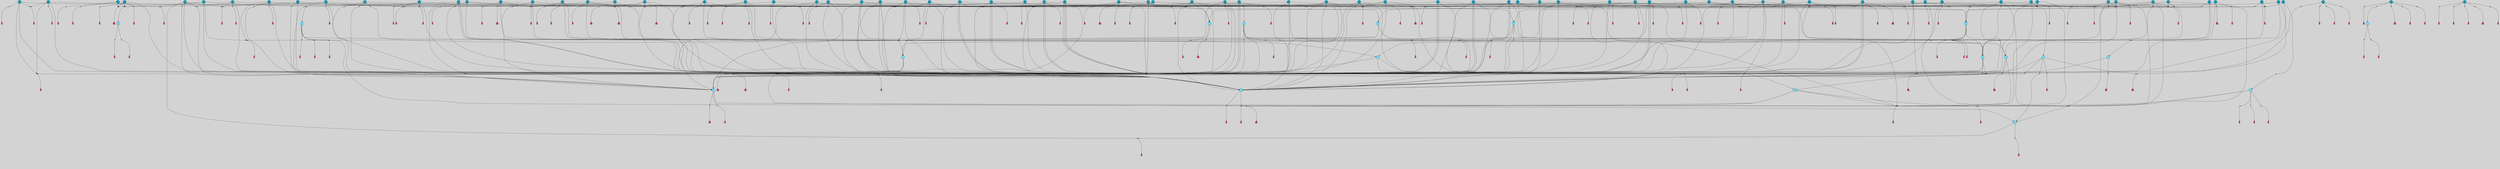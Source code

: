 // File exported with GEGELATI v1.3.1
// On the 2024-04-08 17:49:54
// With the File::TPGGraphDotExporter
digraph{
	graph[pad = "0.212, 0.055" bgcolor = lightgray]
	node[shape=circle style = filled label = ""]
		T3 [fillcolor="#66ddff"]
		T4 [fillcolor="#66ddff"]
		T7 [fillcolor="#66ddff"]
		T9 [fillcolor="#66ddff"]
		T11 [fillcolor="#66ddff"]
		T24 [fillcolor="#66ddff"]
		T54 [fillcolor="#66ddff"]
		T129 [fillcolor="#66ddff"]
		T164 [fillcolor="#66ddff"]
		T207 [fillcolor="#66ddff"]
		T250 [fillcolor="#66ddff"]
		T264 [fillcolor="#1199bb"]
		T311 [fillcolor="#66ddff"]
		T317 [fillcolor="#66ddff"]
		T318 [fillcolor="#1199bb"]
		T344 [fillcolor="#1199bb"]
		T365 [fillcolor="#66ddff"]
		T430 [fillcolor="#1199bb"]
		T455 [fillcolor="#66ddff"]
		T503 [fillcolor="#1199bb"]
		T519 [fillcolor="#1199bb"]
		T542 [fillcolor="#1199bb"]
		T546 [fillcolor="#1199bb"]
		T563 [fillcolor="#1199bb"]
		T567 [fillcolor="#1199bb"]
		T573 [fillcolor="#1199bb"]
		T575 [fillcolor="#1199bb"]
		T585 [fillcolor="#1199bb"]
		T588 [fillcolor="#1199bb"]
		T593 [fillcolor="#1199bb"]
		T598 [fillcolor="#1199bb"]
		T601 [fillcolor="#1199bb"]
		T604 [fillcolor="#1199bb"]
		T608 [fillcolor="#1199bb"]
		T611 [fillcolor="#1199bb"]
		T612 [fillcolor="#1199bb"]
		T627 [fillcolor="#1199bb"]
		T630 [fillcolor="#66ddff"]
		T643 [fillcolor="#1199bb"]
		T644 [fillcolor="#1199bb"]
		T650 [fillcolor="#1199bb"]
		T652 [fillcolor="#1199bb"]
		T653 [fillcolor="#1199bb"]
		T656 [fillcolor="#1199bb"]
		T657 [fillcolor="#1199bb"]
		T321 [fillcolor="#1199bb"]
		T658 [fillcolor="#1199bb"]
		T659 [fillcolor="#1199bb"]
		T660 [fillcolor="#1199bb"]
		T662 [fillcolor="#66ddff"]
		T663 [fillcolor="#1199bb"]
		T666 [fillcolor="#1199bb"]
		T668 [fillcolor="#66ddff"]
		T669 [fillcolor="#1199bb"]
		T670 [fillcolor="#66ddff"]
		T671 [fillcolor="#1199bb"]
		T679 [fillcolor="#1199bb"]
		T682 [fillcolor="#1199bb"]
		T683 [fillcolor="#1199bb"]
		T689 [fillcolor="#1199bb"]
		T691 [fillcolor="#1199bb"]
		T692 [fillcolor="#1199bb"]
		T695 [fillcolor="#1199bb"]
		T696 [fillcolor="#1199bb"]
		T697 [fillcolor="#1199bb"]
		T700 [fillcolor="#1199bb"]
		T704 [fillcolor="#1199bb"]
		T705 [fillcolor="#1199bb"]
		T706 [fillcolor="#1199bb"]
		T709 [fillcolor="#1199bb"]
		T712 [fillcolor="#1199bb"]
		T713 [fillcolor="#1199bb"]
		T714 [fillcolor="#1199bb"]
		T715 [fillcolor="#1199bb"]
		T717 [fillcolor="#1199bb"]
		T721 [fillcolor="#1199bb"]
		T722 [fillcolor="#1199bb"]
		T726 [fillcolor="#1199bb"]
		T727 [fillcolor="#1199bb"]
		T728 [fillcolor="#1199bb"]
		T731 [fillcolor="#1199bb"]
		T732 [fillcolor="#1199bb"]
		T733 [fillcolor="#1199bb"]
		T735 [fillcolor="#1199bb"]
		T737 [fillcolor="#1199bb"]
		T738 [fillcolor="#1199bb"]
		T739 [fillcolor="#1199bb"]
		T741 [fillcolor="#1199bb"]
		T744 [fillcolor="#1199bb"]
		T745 [fillcolor="#1199bb"]
		T747 [fillcolor="#1199bb"]
		T749 [fillcolor="#1199bb"]
		T750 [fillcolor="#1199bb"]
		T753 [fillcolor="#1199bb"]
		T754 [fillcolor="#1199bb"]
		T755 [fillcolor="#1199bb"]
		T758 [fillcolor="#1199bb"]
		P9145 [fillcolor="#cccccc" shape=point] //6|
		I9145 [shape=box style=invis label="6|1&2|6#1|7&#92;n10|7&2|0#1|5&#92;n9|4&0|1#2|2&#92;n8|6&0|0#1|0&#92;n"]
		P9145 -> I9145[style=invis]
		A6518 [fillcolor="#ff3366" shape=box margin=0.03 width=0 height=0 label="3"]
		T3 -> P9145 -> A6518
		P9146 [fillcolor="#cccccc" shape=point] //3|
		I9146 [shape=box style=invis label="7|6&2|4#0|2&#92;n10|3&2|7#1|4&#92;n11|6&0|4#0|1&#92;n7|1&0|0#2|6&#92;n7|6&0|3#2|6&#92;n4|0&2|6#0|1&#92;n4|4&2|5#0|2&#92;n4|6&0|4#2|7&#92;n10|0&2|3#1|5&#92;n2|6&0|5#0|2&#92;n1|0&2|3#0|7&#92;n1|6&2|0#0|5&#92;n6|2&0|1#0|7&#92;n9|2&0|3#2|7&#92;n5|3&0|6#0|6&#92;n1|7&2|5#2|3&#92;n8|1&2|7#0|6&#92;n1|0&2|5#2|1&#92;n7|1&2|2#2|5&#92;n7|4&2|6#0|3&#92;n"]
		P9146 -> I9146[style=invis]
		A6519 [fillcolor="#ff3366" shape=box margin=0.03 width=0 height=0 label="4"]
		T3 -> P9146 -> A6519
		P9147 [fillcolor="#cccccc" shape=point] //7|
		I9147 [shape=box style=invis label="0|2&2|4#2|6&#92;n5|3&0|6#0|1&#92;n4|7&2|6#0|5&#92;n7|6&0|7#0|5&#92;n10|7&2|2#1|1&#92;n"]
		P9147 -> I9147[style=invis]
		A6520 [fillcolor="#ff3366" shape=box margin=0.03 width=0 height=0 label="4"]
		T4 -> P9147 -> A6520
		P9148 [fillcolor="#cccccc" shape=point] //0|
		I9148 [shape=box style=invis label="2|5&0|1#0|6&#92;n6|1&2|2#2|7&#92;n8|0&0|3#1|4&#92;n4|3&2|5#2|4&#92;n8|1&2|4#0|0&#92;n6|6&0|1#2|6&#92;n11|7&2|4#2|5&#92;n6|2&2|4#0|2&#92;n8|5&2|4#2|4&#92;n2|1&2|1#2|2&#92;n2|7&2|5#2|6&#92;n9|7&0|5#0|4&#92;n1|2&0|5#2|6&#92;n4|2&2|3#2|7&#92;n3|3&2|1#0|2&#92;n"]
		P9148 -> I9148[style=invis]
		A6521 [fillcolor="#ff3366" shape=box margin=0.03 width=0 height=0 label="5"]
		T4 -> P9148 -> A6521
		P9149 [fillcolor="#cccccc" shape=point] //-3|
		I9149 [shape=box style=invis label="1|6&2|7#0|7&#92;n10|2&0|7#1|3&#92;n9|6&2|7#2|2&#92;n5|3&0|7#0|7&#92;n1|6&2|3#0|0&#92;n2|3&2|3#2|2&#92;n5|1&2|6#0|6&#92;n"]
		P9149 -> I9149[style=invis]
		A6522 [fillcolor="#ff3366" shape=box margin=0.03 width=0 height=0 label="7"]
		T7 -> P9149 -> A6522
		P9150 [fillcolor="#cccccc" shape=point] //5|
		I9150 [shape=box style=invis label="0|5&2|3#0|1&#92;n0|6&2|1#2|4&#92;n6|2&2|6#0|7&#92;n7|4&0|3#0|1&#92;n5|4&0|7#1|6&#92;n9|1&0|5#2|2&#92;n6|3&2|3#1|7&#92;n11|7&2|4#1|6&#92;n2|5&0|1#0|0&#92;n4|7&0|0#0|2&#92;n6|2&0|6#0|0&#92;n2|1&2|6#2|4&#92;n10|0&2|0#1|0&#92;n6|6&2|4#0|6&#92;n"]
		P9150 -> I9150[style=invis]
		A6523 [fillcolor="#ff3366" shape=box margin=0.03 width=0 height=0 label="8"]
		T7 -> P9150 -> A6523
		P9151 [fillcolor="#cccccc" shape=point] //-6|
		I9151 [shape=box style=invis label="11|1&0|7#2|0&#92;n10|4&0|1#1|0&#92;n4|3&2|4#2|1&#92;n0|5&2|0#0|0&#92;n6|1&0|0#0|3&#92;n8|2&2|0#0|4&#92;n11|4&2|0#1|6&#92;n7|0&2|6#2|3&#92;n5|3&2|6#2|0&#92;n2|0&2|0#0|4&#92;n"]
		P9151 -> I9151[style=invis]
		A6524 [fillcolor="#ff3366" shape=box margin=0.03 width=0 height=0 label="9"]
		T9 -> P9151 -> A6524
		P9152 [fillcolor="#cccccc" shape=point] //2|
		I9152 [shape=box style=invis label="6|3&2|7#1|4&#92;n8|6&0|0#2|5&#92;n2|1&0|2#0|3&#92;n8|7&0|6#0|4&#92;n2|1&2|0#0|1&#92;n0|0&2|2#2|3&#92;n6|6&0|7#2|1&#92;n6|1&0|7#2|6&#92;n5|4&2|7#0|4&#92;n0|3&0|4#2|0&#92;n11|0&2|0#2|5&#92;n4|5&2|5#2|4&#92;n5|7&0|6#0|4&#92;n9|7&2|5#0|3&#92;n5|4&2|1#0|3&#92;n5|3&0|1#1|7&#92;n0|4&0|3#2|5&#92;n"]
		P9152 -> I9152[style=invis]
		A6525 [fillcolor="#ff3366" shape=box margin=0.03 width=0 height=0 label="10"]
		T9 -> P9152 -> A6525
		P9153 [fillcolor="#cccccc" shape=point] //6|
		I9153 [shape=box style=invis label="3|0&2|7#2|2&#92;n3|2&0|4#2|5&#92;n5|1&0|2#1|0&#92;n8|7&0|1#2|0&#92;n8|5&0|3#0|6&#92;n0|2&0|2#2|3&#92;n1|5&2|5#0|5&#92;n5|6&0|6#0|7&#92;n6|7&0|0#2|6&#92;n1|2&2|3#0|0&#92;n7|7&2|3#0|4&#92;n0|7&2|7#0|6&#92;n1|0&2|2#2|7&#92;n4|4&0|1#0|0&#92;n"]
		P9153 -> I9153[style=invis]
		A6526 [fillcolor="#ff3366" shape=box margin=0.03 width=0 height=0 label="11"]
		T11 -> P9153 -> A6526
		P9154 [fillcolor="#cccccc" shape=point] //-4|
		I9154 [shape=box style=invis label="4|1&0|4#2|6&#92;n1|2&2|2#2|0&#92;n1|2&2|0#0|6&#92;n8|4&2|3#2|5&#92;n5|5&2|1#1|0&#92;n"]
		P9154 -> I9154[style=invis]
		A6527 [fillcolor="#ff3366" shape=box margin=0.03 width=0 height=0 label="12"]
		T11 -> P9154 -> A6527
		P9155 [fillcolor="#cccccc" shape=point] //-3|
		I9155 [shape=box style=invis label="8|1&2|3#0|5&#92;n0|6&0|5#0|5&#92;n3|7&2|1#0|6&#92;n3|5&0|1#0|0&#92;n9|5&2|0#0|4&#92;n3|5&0|2#0|3&#92;n10|6&2|4#1|0&#92;n9|4&2|7#2|6&#92;n1|7&2|5#2|2&#92;n"]
		P9155 -> I9155[style=invis]
		A6528 [fillcolor="#ff3366" shape=box margin=0.03 width=0 height=0 label="5"]
		T4 -> P9155 -> A6528
		P9156 [fillcolor="#cccccc" shape=point] //1|
		I9156 [shape=box style=invis label="5|1&0|6#2|7&#92;n2|4&0|4#2|2&#92;n0|6&0|5#0|4&#92;n10|6&2|5#1|6&#92;n9|3&0|1#1|7&#92;n10|3&2|2#1|0&#92;n5|0&0|0#2|1&#92;n11|3&2|3#1|5&#92;n10|3&0|1#1|0&#92;n2|4&0|1#0|1&#92;n0|2&0|3#2|4&#92;n9|2&2|1#2|5&#92;n11|7&2|6#2|6&#92;n"]
		P9156 -> I9156[style=invis]
		T24 -> P9156 -> T7
		P9157 [fillcolor="#cccccc" shape=point] //5|
		I9157 [shape=box style=invis label="3|0&2|0#0|1&#92;n3|0&0|7#0|1&#92;n5|3&0|2#2|6&#92;n4|4&2|4#2|6&#92;n11|2&0|7#1|6&#92;n2|7&2|2#2|5&#92;n9|3&2|6#2|7&#92;n7|7&0|0#0|4&#92;n6|1&2|4#2|3&#92;n5|4&2|0#1|6&#92;n1|3&0|7#0|4&#92;n"]
		P9157 -> I9157[style=invis]
		A6529 [fillcolor="#ff3366" shape=box margin=0.03 width=0 height=0 label="7"]
		T24 -> P9157 -> A6529
		P9158 [fillcolor="#cccccc" shape=point] //-2|
		I9158 [shape=box style=invis label="4|1&0|4#0|3&#92;n4|2&0|5#2|0&#92;n5|5&2|6#0|5&#92;n1|4&0|1#0|2&#92;n6|3&2|7#1|5&#92;n0|4&2|0#0|3&#92;n8|5&2|5#1|2&#92;n10|7&2|7#1|1&#92;n3|4&0|0#2|1&#92;n3|6&2|5#2|5&#92;n8|3&0|1#0|7&#92;n10|0&2|7#1|3&#92;n4|1&2|4#0|1&#92;n9|3&2|0#0|4&#92;n3|6&2|0#0|4&#92;n1|2&0|6#2|1&#92;n4|0&2|1#2|2&#92;n"]
		P9158 -> I9158[style=invis]
		A6530 [fillcolor="#ff3366" shape=box margin=0.03 width=0 height=0 label="14"]
		T24 -> P9158 -> A6530
		P9159 [fillcolor="#cccccc" shape=point] //8|
		I9159 [shape=box style=invis label="9|0&0|1#2|0&#92;n10|1&2|5#1|4&#92;n8|2&2|6#0|4&#92;n2|4&2|5#2|3&#92;n4|2&2|2#0|2&#92;n7|5&0|2#0|0&#92;n8|2&2|1#1|3&#92;n8|7&0|7#2|1&#92;n1|1&0|0#0|7&#92;n5|6&2|5#1|0&#92;n6|6&2|5#0|0&#92;n11|4&0|3#2|6&#92;n4|2&2|4#0|7&#92;n5|6&0|1#2|0&#92;n11|3&0|2#0|7&#92;n"]
		P9159 -> I9159[style=invis]
		A6531 [fillcolor="#ff3366" shape=box margin=0.03 width=0 height=0 label="6"]
		T54 -> P9159 -> A6531
		T54 -> P9157
		P9160 [fillcolor="#cccccc" shape=point] //-10|
		I9160 [shape=box style=invis label="3|6&0|0#0|4&#92;n4|1&2|4#0|1&#92;n5|1&0|1#0|4&#92;n5|5&2|6#0|5&#92;n6|5&0|6#0|3&#92;n11|1&2|0#0|1&#92;n0|7&2|0#0|3&#92;n1|2&0|6#0|1&#92;n8|0&0|4#2|0&#92;n0|4&0|7#2|7&#92;n7|0&2|7#1|3&#92;n3|1&0|5#2|5&#92;n5|1&0|4#0|3&#92;n2|2&0|2#0|0&#92;n8|3&0|1#0|7&#92;n3|0&0|3#0|5&#92;n7|2&0|5#2|0&#92;n6|3&2|7#1|5&#92;n4|7&2|7#2|1&#92;n"]
		P9160 -> I9160[style=invis]
		A6532 [fillcolor="#ff3366" shape=box margin=0.03 width=0 height=0 label="14"]
		T54 -> P9160 -> A6532
		T54 -> P9150
		T129 -> P9159
		T129 -> P9157
		P9161 [fillcolor="#cccccc" shape=point] //10|
		I9161 [shape=box style=invis label="4|5&2|7#2|1&#92;n1|7&2|3#0|6&#92;n3|5&2|2#0|3&#92;n10|3&0|7#1|4&#92;n7|1&0|4#2|6&#92;n10|2&0|3#1|7&#92;n9|5&2|0#0|4&#92;n4|0&0|3#2|7&#92;n11|4&2|6#1|2&#92;n5|4&2|7#0|2&#92;n2|6&2|4#0|0&#92;n6|5&0|7#2|1&#92;n5|3&2|3#1|6&#92;n10|7&2|0#1|2&#92;n"]
		P9161 -> I9161[style=invis]
		A6533 [fillcolor="#ff3366" shape=box margin=0.03 width=0 height=0 label="5"]
		T129 -> P9161 -> A6533
		P9162 [fillcolor="#cccccc" shape=point] //5|
		I9162 [shape=box style=invis label="9|4&2|3#1|3&#92;n0|4&2|4#0|5&#92;n6|1&2|6#2|5&#92;n4|0&0|5#2|0&#92;n"]
		P9162 -> I9162[style=invis]
		A6534 [fillcolor="#ff3366" shape=box margin=0.03 width=0 height=0 label="7"]
		T129 -> P9162 -> A6534
		P9163 [fillcolor="#cccccc" shape=point] //6|
		I9163 [shape=box style=invis label="9|4&2|7#0|6&#92;n8|4&0|1#1|0&#92;n1|3&0|0#2|1&#92;n2|4&0|6#2|2&#92;n5|1&2|5#0|7&#92;n3|0&0|3#2|6&#92;n2|2&2|6#0|2&#92;n8|4&0|4#2|2&#92;n5|1&2|4#0|3&#92;n9|4&0|6#0|6&#92;n5|0&2|2#1|5&#92;n11|7&0|0#1|1&#92;n0|4&0|3#0|3&#92;n7|7&2|4#2|5&#92;n1|5&0|1#2|1&#92;n"]
		P9163 -> I9163[style=invis]
		A6535 [fillcolor="#ff3366" shape=box margin=0.03 width=0 height=0 label="1"]
		T129 -> P9163 -> A6535
		T164 -> P9148
		P9164 [fillcolor="#cccccc" shape=point] //-1|
		I9164 [shape=box style=invis label="6|4&0|4#2|4&#92;n4|5&2|5#2|4&#92;n9|7&2|5#0|3&#92;n3|7&2|6#0|6&#92;n8|7&0|6#0|4&#92;n2|1&2|0#0|1&#92;n8|6&0|0#2|5&#92;n2|1&0|2#0|3&#92;n6|1&0|7#2|6&#92;n6|3&0|1#1|6&#92;n5|4&2|7#0|4&#92;n0|7&0|4#2|0&#92;n11|0&2|0#2|5&#92;n3|7&2|0#2|7&#92;n8|3&2|7#1|4&#92;n5|7&0|6#0|4&#92;n0|0&2|3#2|3&#92;n5|4&2|1#0|3&#92;n0|4&0|3#2|5&#92;n"]
		P9164 -> I9164[style=invis]
		A6536 [fillcolor="#ff3366" shape=box margin=0.03 width=0 height=0 label="10"]
		T164 -> P9164 -> A6536
		P9165 [fillcolor="#cccccc" shape=point] //-7|
		I9165 [shape=box style=invis label="6|1&0|2#0|3&#92;n1|2&0|1#2|0&#92;n10|3&2|2#1|1&#92;n0|1&0|2#0|7&#92;n4|6&2|7#2|4&#92;n6|0&2|7#0|6&#92;n"]
		P9165 -> I9165[style=invis]
		A6537 [fillcolor="#ff3366" shape=box margin=0.03 width=0 height=0 label="7"]
		T164 -> P9165 -> A6537
		P9166 [fillcolor="#cccccc" shape=point] //-6|
		I9166 [shape=box style=invis label="11|7&0|1#0|6&#92;n3|5&0|1#0|3&#92;n1|5&0|5#0|6&#92;n1|7&2|5#2|2&#92;n0|0&0|2#2|2&#92;n4|4&0|1#0|5&#92;n6|4&2|2#0|2&#92;n0|6&2|5#0|5&#92;n0|3&2|2#2|6&#92;n"]
		P9166 -> I9166[style=invis]
		A6538 [fillcolor="#ff3366" shape=box margin=0.03 width=0 height=0 label="5"]
		T164 -> P9166 -> A6538
		P9167 [fillcolor="#cccccc" shape=point] //4|
		I9167 [shape=box style=invis label="4|3&0|6#0|3&#92;n5|7&2|3#2|2&#92;n5|6&0|7#1|2&#92;n1|4&2|6#0|3&#92;n8|4&2|1#2|5&#92;n9|5&2|4#1|4&#92;n2|4&0|5#0|7&#92;n10|0&0|6#1|3&#92;n3|0&0|6#0|2&#92;n2|7&2|7#2|6&#92;n5|2&0|5#1|5&#92;n10|4&2|5#1|7&#92;n4|0&0|4#2|4&#92;n11|1&0|4#2|6&#92;n10|6&2|0#1|4&#92;n9|7&0|3#1|4&#92;n4|5&2|7#0|6&#92;n11|5&2|6#2|3&#92;n0|3&0|5#0|1&#92;n"]
		P9167 -> I9167[style=invis]
		A6539 [fillcolor="#ff3366" shape=box margin=0.03 width=0 height=0 label="13"]
		T164 -> P9167 -> A6539
		P9168 [fillcolor="#cccccc" shape=point] //7|
		I9168 [shape=box style=invis label="7|0&2|1#2|0&#92;n9|7&2|1#1|7&#92;n8|2&0|1#1|0&#92;n6|6&0|2#1|1&#92;n2|2&0|5#0|0&#92;n5|7&0|0#2|1&#92;n5|1&2|5#1|5&#92;n4|7&2|4#2|3&#92;n10|5&2|2#1|5&#92;n1|3&2|2#2|0&#92;n10|2&2|6#1|5&#92;n"]
		P9168 -> I9168[style=invis]
		A6540 [fillcolor="#ff3366" shape=box margin=0.03 width=0 height=0 label="1"]
		T207 -> P9168 -> A6540
		P9169 [fillcolor="#cccccc" shape=point] //-3|
		I9169 [shape=box style=invis label="3|7&0|0#0|2&#92;n11|5&0|1#1|1&#92;n4|1&0|6#2|6&#92;n4|0&0|1#0|5&#92;n"]
		P9169 -> I9169[style=invis]
		T207 -> P9169 -> T24
		P9170 [fillcolor="#cccccc" shape=point] //5|
		I9170 [shape=box style=invis label="8|1&2|6#0|6&#92;n3|0&0|7#0|1&#92;n11|3&0|2#2|6&#92;n4|4&2|4#2|6&#92;n11|2&0|7#1|6&#92;n2|7&2|2#2|5&#92;n7|7&0|0#0|4&#92;n6|1&2|4#2|3&#92;n5|4&2|0#1|6&#92;n3|0&2|0#0|1&#92;n1|3&0|7#0|4&#92;n"]
		P9170 -> I9170[style=invis]
		A6541 [fillcolor="#ff3366" shape=box margin=0.03 width=0 height=0 label="7"]
		T207 -> P9170 -> A6541
		P9171 [fillcolor="#cccccc" shape=point] //5|
		I9171 [shape=box style=invis label="10|4&2|6#1|2&#92;n8|4&0|1#1|0&#92;n0|4&2|6#0|0&#92;n8|4&2|5#2|1&#92;n7|5&2|5#1|0&#92;n3|6&0|6#2|2&#92;n1|7&0|7#0|5&#92;n2|0&0|7#2|4&#92;n9|4&2|6#2|7&#92;n2|6&2|2#0|0&#92;n11|7&2|7#0|7&#92;n5|5&0|0#0|1&#92;n10|1&0|0#1|0&#92;n7|3&0|1#2|5&#92;n9|2&2|7#1|5&#92;n9|0&2|5#1|2&#92;n1|6&2|4#2|2&#92;n3|3&2|2#0|7&#92;n1|6&2|0#0|0&#92;n6|4&2|6#1|0&#92;n"]
		P9171 -> I9171[style=invis]
		A6542 [fillcolor="#ff3366" shape=box margin=0.03 width=0 height=0 label="1"]
		T207 -> P9171 -> A6542
		P9172 [fillcolor="#cccccc" shape=point] //7|
		I9172 [shape=box style=invis label="6|1&2|6#2|7&#92;n7|0&2|4#2|3&#92;n3|3&0|7#0|6&#92;n5|4&0|2#2|4&#92;n8|5&2|6#2|7&#92;n0|0&2|3#0|3&#92;n5|4&2|4#2|6&#92;n"]
		P9172 -> I9172[style=invis]
		T207 -> P9172 -> T4
		P9173 [fillcolor="#cccccc" shape=point] //8|
		I9173 [shape=box style=invis label="5|4&2|1#1|0&#92;n3|0&0|3#2|0&#92;n3|7&2|2#0|6&#92;n6|6&0|2#2|4&#92;n0|0&0|2#0|6&#92;n"]
		P9173 -> I9173[style=invis]
		T250 -> P9173 -> T164
		P9174 [fillcolor="#cccccc" shape=point] //5|
		I9174 [shape=box style=invis label="3|0&2|0#2|1&#92;n3|0&0|7#0|1&#92;n5|3&0|2#2|6&#92;n4|4&2|4#2|6&#92;n5|4&2|0#1|6&#92;n2|7&2|2#2|5&#92;n1|3&0|7#0|4&#92;n11|6&2|2#0|7&#92;n7|7&0|0#0|4&#92;n6|1&2|4#2|3&#92;n11|0&0|7#1|6&#92;n9|3&2|6#2|7&#92;n"]
		P9174 -> I9174[style=invis]
		A6543 [fillcolor="#ff3366" shape=box margin=0.03 width=0 height=0 label="7"]
		T250 -> P9174 -> A6543
		P9175 [fillcolor="#cccccc" shape=point] //7|
		I9175 [shape=box style=invis label="7|4&2|7#0|4&#92;n4|6&0|1#2|5&#92;n2|1&2|3#0|0&#92;n4|3&2|0#0|1&#92;n0|0&2|7#2|7&#92;n7|7&0|5#2|3&#92;n5|0&2|1#2|2&#92;n10|0&0|4#1|2&#92;n4|4&0|7#0|0&#92;n6|7&0|2#0|1&#92;n1|4&2|5#0|4&#92;n"]
		P9175 -> I9175[style=invis]
		A6544 [fillcolor="#ff3366" shape=box margin=0.03 width=0 height=0 label="0"]
		T250 -> P9175 -> A6544
		T250 -> P9157
		P9176 [fillcolor="#cccccc" shape=point] //10|
		I9176 [shape=box style=invis label="6|1&2|4#2|3&#92;n3|0&0|7#0|1&#92;n5|3&0|2#2|6&#92;n4|4&0|4#2|6&#92;n5|4&2|0#1|6&#92;n10|5&0|6#1|5&#92;n2|5&2|1#2|2&#92;n1|3&0|7#0|4&#92;n3|0&2|0#0|1&#92;n11|2&0|5#1|6&#92;n9|3&2|6#2|7&#92;n7|7&0|0#0|4&#92;n"]
		P9176 -> I9176[style=invis]
		A6545 [fillcolor="#ff3366" shape=box margin=0.03 width=0 height=0 label="7"]
		T250 -> P9176 -> A6545
		P9177 [fillcolor="#cccccc" shape=point] //-2|
		I9177 [shape=box style=invis label="11|7&2|0#1|7&#92;n4|3&0|1#2|5&#92;n0|4&2|4#2|7&#92;n1|6&0|0#0|4&#92;n4|0&0|0#0|5&#92;n0|6&2|3#2|0&#92;n9|6&2|5#1|3&#92;n0|7&2|1#2|5&#92;n4|4&0|5#0|1&#92;n10|4&0|0#1|0&#92;n"]
		P9177 -> I9177[style=invis]
		A6546 [fillcolor="#ff3366" shape=box margin=0.03 width=0 height=0 label="12"]
		T264 -> P9177 -> A6546
		P9178 [fillcolor="#cccccc" shape=point] //-3|
		I9178 [shape=box style=invis label="7|2&2|4#0|2&#92;n4|1&2|6#0|1&#92;n11|6&0|4#0|1&#92;n7|1&0|0#2|6&#92;n6|2&0|1#0|7&#92;n10|3&2|7#1|4&#92;n3|5&2|3#0|1&#92;n4|4&2|5#0|2&#92;n4|6&0|4#2|7&#92;n2|5&0|5#0|2&#92;n10|0&2|3#1|4&#92;n0|1&2|7#0|6&#92;n7|6&0|3#2|6&#92;n1|3&0|6#2|0&#92;n5|3&0|6#0|6&#92;n1|4&2|5#2|3&#92;n1|6&2|0#0|5&#92;n9|2&0|3#2|7&#92;n7|1&2|2#2|5&#92;n"]
		P9178 -> I9178[style=invis]
		T264 -> P9178 -> T207
		P9179 [fillcolor="#cccccc" shape=point] //2|
		I9179 [shape=box style=invis label="4|1&0|4#2|6&#92;n5|5&2|1#1|0&#92;n1|0&2|0#0|6&#92;n8|4&2|3#2|5&#92;n"]
		P9179 -> I9179[style=invis]
		T264 -> P9179 -> T11
		P9180 [fillcolor="#cccccc" shape=point] //2|
		I9180 [shape=box style=invis label="11|0&2|3#0|7&#92;n10|4&2|5#1|6&#92;n4|7&0|2#2|3&#92;n6|0&2|6#0|6&#92;n9|0&0|7#0|5&#92;n7|2&2|4#1|2&#92;n5|1&2|6#2|7&#92;n"]
		P9180 -> I9180[style=invis]
		T311 -> P9180 -> T7
		P9181 [fillcolor="#cccccc" shape=point] //5|
		I9181 [shape=box style=invis label="5|4&2|0#1|6&#92;n3|0&0|7#0|1&#92;n5|3&0|2#2|6&#92;n11|2&0|7#1|6&#92;n2|7&2|2#2|5&#92;n9|3&2|6#2|7&#92;n7|7&0|0#0|4&#92;n6|1&2|4#2|3&#92;n3|0&2|0#0|1&#92;n1|3&2|7#0|4&#92;n"]
		P9181 -> I9181[style=invis]
		A6547 [fillcolor="#ff3366" shape=box margin=0.03 width=0 height=0 label="7"]
		T311 -> P9181 -> A6547
		T311 -> P9177
		P9182 [fillcolor="#cccccc" shape=point] //-1|
		I9182 [shape=box style=invis label="1|7&2|1#0|6&#92;n8|1&2|3#0|5&#92;n10|6&2|7#1|0&#92;n1|7&2|5#0|2&#92;n0|3&0|3#2|2&#92;n3|5&0|1#0|0&#92;n3|5&0|2#0|3&#92;n1|5&2|0#0|4&#92;n5|7&2|2#2|5&#92;n4|0&2|3#0|3&#92;n"]
		P9182 -> I9182[style=invis]
		T311 -> P9182 -> T3
		P9183 [fillcolor="#cccccc" shape=point] //2|
		I9183 [shape=box style=invis label="4|1&0|5#0|1&#92;n6|4&0|7#2|4&#92;n10|5&2|6#1|4&#92;n9|2&0|4#2|3&#92;n6|2&2|3#1|7&#92;n8|1&0|2#0|3&#92;n4|0&2|0#0|1&#92;n"]
		P9183 -> I9183[style=invis]
		T311 -> P9183 -> T54
		P9184 [fillcolor="#cccccc" shape=point] //7|
		I9184 [shape=box style=invis label="9|6&2|6#1|3&#92;n9|7&2|0#1|7&#92;n3|0&2|0#0|0&#92;n1|6&0|0#0|4&#92;n7|4&0|3#0|1&#92;n"]
		P9184 -> I9184[style=invis]
		A6548 [fillcolor="#ff3366" shape=box margin=0.03 width=0 height=0 label="12"]
		T318 -> P9184 -> A6548
		P9185 [fillcolor="#cccccc" shape=point] //-9|
		I9185 [shape=box style=invis label="7|1&0|0#2|6&#92;n1|6&0|4#2|7&#92;n7|6&2|4#0|2&#92;n10|7&2|1#1|3&#92;n7|6&0|3#2|6&#92;n4|0&2|2#2|1&#92;n1|0&0|5#2|3&#92;n6|1&2|6#1|1&#92;n7|4&2|6#1|0&#92;n9|5&0|1#0|2&#92;n9|2&0|3#0|7&#92;n6|0&2|7#0|6&#92;n10|5&2|3#1|5&#92;n10|0&2|7#1|4&#92;n1|0&2|3#0|7&#92;n5|2&0|6#0|6&#92;n2|6&0|1#0|2&#92;n7|4&2|5#0|3&#92;n3|6&2|4#0|5&#92;n1|6&2|0#0|5&#92;n"]
		P9185 -> I9185[style=invis]
		A6549 [fillcolor="#ff3366" shape=box margin=0.03 width=0 height=0 label="4"]
		T318 -> P9185 -> A6549
		P9186 [fillcolor="#cccccc" shape=point] //-7|
		I9186 [shape=box style=invis label="9|1&2|7#2|1&#92;n7|0&2|0#2|7&#92;n2|3&2|3#2|2&#92;n8|5&2|1#0|3&#92;n5|5&0|7#0|1&#92;n1|6&2|7#0|7&#92;n10|2&0|7#1|3&#92;n6|4&2|2#2|4&#92;n0|6&2|5#0|2&#92;n"]
		P9186 -> I9186[style=invis]
		A6550 [fillcolor="#ff3366" shape=box margin=0.03 width=0 height=0 label="7"]
		T318 -> P9186 -> A6550
		P9187 [fillcolor="#cccccc" shape=point] //3|
		I9187 [shape=box style=invis label="7|6&2|4#0|2&#92;n10|3&2|7#1|4&#92;n11|6&0|4#0|1&#92;n7|1&0|0#2|6&#92;n7|6&0|3#2|6&#92;n4|0&2|6#0|1&#92;n4|4&2|5#0|2&#92;n4|6&0|4#2|7&#92;n10|0&2|3#1|5&#92;n2|6&0|5#0|2&#92;n1|0&2|3#0|7&#92;n1|6&2|0#0|5&#92;n6|2&0|1#0|7&#92;n9|2&0|3#2|7&#92;n5|3&0|6#0|6&#92;n1|7&2|5#2|3&#92;n8|1&2|7#0|6&#92;n1|0&2|5#2|1&#92;n7|1&2|2#2|5&#92;n7|4&2|6#0|3&#92;n"]
		P9187 -> I9187[style=invis]
		A6551 [fillcolor="#ff3366" shape=box margin=0.03 width=0 height=0 label="4"]
		T317 -> P9187 -> A6551
		P9188 [fillcolor="#cccccc" shape=point] //6|
		I9188 [shape=box style=invis label="6|1&2|6#1|7&#92;n10|7&2|0#1|5&#92;n9|4&0|1#2|2&#92;n8|6&0|0#1|0&#92;n"]
		P9188 -> I9188[style=invis]
		A6552 [fillcolor="#ff3366" shape=box margin=0.03 width=0 height=0 label="3"]
		T317 -> P9188 -> A6552
		P9189 [fillcolor="#cccccc" shape=point] //-9|
		I9189 [shape=box style=invis label="11|5&0|0#2|6&#92;n8|5&2|3#2|1&#92;n7|1&0|6#1|3&#92;n11|4&0|2#0|1&#92;n9|0&2|7#1|6&#92;n10|1&0|3#1|6&#92;n0|3&0|4#2|5&#92;n5|7&2|3#1|6&#92;n2|0&2|1#0|7&#92;n"]
		P9189 -> I9189[style=invis]
		A6553 [fillcolor="#ff3366" shape=box margin=0.03 width=0 height=0 label="2"]
		T318 -> P9189 -> A6553
		P9190 [fillcolor="#cccccc" shape=point] //-1|
		I9190 [shape=box style=invis label="1|7&2|1#0|6&#92;n8|1&2|3#0|5&#92;n10|6&2|7#1|0&#92;n1|7&2|5#0|2&#92;n0|3&0|3#2|2&#92;n3|5&0|1#0|0&#92;n3|5&0|2#0|3&#92;n1|5&2|0#0|4&#92;n5|7&2|2#2|5&#92;n4|0&2|3#0|3&#92;n"]
		P9190 -> I9190[style=invis]
		T318 -> P9190 -> T317
		P9191 [fillcolor="#cccccc" shape=point] //-4|
		I9191 [shape=box style=invis label="7|2&2|4#0|2&#92;n4|1&2|6#0|1&#92;n0|1&2|7#0|6&#92;n6|2&0|1#0|7&#92;n10|3&2|7#1|4&#92;n3|5&2|3#0|1&#92;n4|4&2|5#0|2&#92;n4|6&0|4#2|7&#92;n2|5&0|5#0|2&#92;n10|0&2|3#1|4&#92;n11|6&0|4#0|1&#92;n7|6&0|3#2|6&#92;n1|3&0|6#2|0&#92;n5|3&0|6#0|6&#92;n1|4&2|5#2|3&#92;n1|1&2|0#0|5&#92;n9|2&0|3#2|7&#92;n7|1&2|2#2|5&#92;n"]
		P9191 -> I9191[style=invis]
		T344 -> P9191 -> T207
		T344 -> P9179
		T344 -> P9179
		P9192 [fillcolor="#cccccc" shape=point] //2|
		I9192 [shape=box style=invis label="11|2&2|1#2|2&#92;n0|1&0|0#0|6&#92;n9|2&0|4#2|2&#92;n9|7&2|0#0|0&#92;n4|5&0|6#2|7&#92;n6|7&0|2#0|1&#92;n5|6&0|2#1|0&#92;n11|6&2|1#2|1&#92;n11|0&0|0#2|3&#92;n8|4&0|7#1|1&#92;n11|3&0|7#1|6&#92;n9|2&2|1#2|5&#92;n11|7&0|2#0|2&#92;n"]
		P9192 -> I9192[style=invis]
		T365 -> P9192 -> T3
		P9193 [fillcolor="#cccccc" shape=point] //4|
		I9193 [shape=box style=invis label="7|1&0|6#0|1&#92;n6|7&2|7#1|7&#92;n10|1&2|1#1|1&#92;n9|6&2|2#1|4&#92;n4|7&0|4#2|2&#92;n9|6&0|5#1|1&#92;n10|0&2|6#1|6&#92;n5|1&0|1#2|3&#92;n10|1&0|5#1|0&#92;n3|4&2|3#0|0&#92;n8|2&0|5#2|4&#92;n1|6&2|0#0|0&#92;n2|3&0|1#2|6&#92;n5|2&2|2#1|6&#92;n2|2&0|1#2|1&#92;n3|1&2|7#0|3&#92;n6|7&2|3#0|4&#92;n"]
		P9193 -> I9193[style=invis]
		A6554 [fillcolor="#ff3366" shape=box margin=0.03 width=0 height=0 label="10"]
		T365 -> P9193 -> A6554
		P9194 [fillcolor="#cccccc" shape=point] //3|
		I9194 [shape=box style=invis label="4|7&0|7#2|7&#92;n11|5&2|6#0|2&#92;n5|5&2|6#2|0&#92;n3|2&0|6#0|3&#92;n10|2&2|5#1|5&#92;n9|4&2|3#1|5&#92;n2|5&2|7#2|4&#92;n11|3&2|5#1|0&#92;n7|0&0|7#2|1&#92;n1|2&0|5#0|1&#92;n"]
		P9194 -> I9194[style=invis]
		A6555 [fillcolor="#ff3366" shape=box margin=0.03 width=0 height=0 label="5"]
		T365 -> P9194 -> A6555
		P9195 [fillcolor="#cccccc" shape=point] //4|
		I9195 [shape=box style=invis label="4|3&0|2#2|3&#92;n9|4&0|7#0|5&#92;n9|2&2|3#0|4&#92;n10|4&2|5#1|7&#92;n7|2&2|6#2|1&#92;n7|2&2|4#1|2&#92;n2|5&2|6#2|6&#92;n2|0&2|7#0|3&#92;n4|5&0|2#2|4&#92;n5|1&2|1#2|7&#92;n"]
		P9195 -> I9195[style=invis]
		T430 -> P9195 -> T7
		T430 -> P9157
		P9196 [fillcolor="#cccccc" shape=point] //2|
		I9196 [shape=box style=invis label="7|5&0|2#0|0&#92;n10|6&2|1#1|3&#92;n0|4&2|2#0|2&#92;n7|0&2|4#1|2&#92;n9|0&2|1#1|0&#92;n10|7&0|1#1|5&#92;n4|4&0|7#2|7&#92;n"]
		P9196 -> I9196[style=invis]
		T430 -> P9196 -> T311
		P9197 [fillcolor="#cccccc" shape=point] //7|
		I9197 [shape=box style=invis label="3|4&2|2#2|2&#92;n9|7&2|5#0|2&#92;n11|5&2|2#2|7&#92;n9|0&2|1#1|5&#92;n8|0&2|1#0|0&#92;n"]
		P9197 -> I9197[style=invis]
		A6556 [fillcolor="#ff3366" shape=box margin=0.03 width=0 height=0 label="7"]
		T430 -> P9197 -> A6556
		P9198 [fillcolor="#cccccc" shape=point] //-7|
		I9198 [shape=box style=invis label="10|2&0|6#1|3&#92;n5|3&0|7#0|7&#92;n10|6&0|0#1|5&#92;n5|2&0|2#0|1&#92;n1|0&2|7#0|7&#92;n1|6&2|3#0|0&#92;n9|2&2|7#2|2&#92;n7|0&2|7#2|5&#92;n7|0&2|6#0|2&#92;n2|3&2|3#2|2&#92;n"]
		P9198 -> I9198[style=invis]
		A6557 [fillcolor="#ff3366" shape=box margin=0.03 width=0 height=0 label="7"]
		T430 -> P9198 -> A6557
		P9199 [fillcolor="#cccccc" shape=point] //2|
		I9199 [shape=box style=invis label="9|0&0|7#0|5&#92;n10|4&2|5#1|6&#92;n4|7&0|2#2|3&#92;n6|0&2|6#0|6&#92;n11|0&2|3#0|7&#92;n7|0&2|4#1|2&#92;n6|3&2|6#2|1&#92;n5|1&2|6#2|7&#92;n"]
		P9199 -> I9199[style=invis]
		T455 -> P9199 -> T7
		T455 -> P9183
		P9200 [fillcolor="#cccccc" shape=point] //4|
		I9200 [shape=box style=invis label="6|0&2|6#0|7&#92;n11|2&0|3#1|2&#92;n11|3&0|7#1|5&#92;n10|4&2|6#1|6&#92;n1|0&2|7#0|6&#92;n4|4&2|6#0|2&#92;n4|7&0|2#2|3&#92;n1|7&0|4#2|3&#92;n9|0&0|7#0|0&#92;n"]
		P9200 -> I9200[style=invis]
		T455 -> P9200 -> T7
		P9201 [fillcolor="#cccccc" shape=point] //-3|
		I9201 [shape=box style=invis label="6|1&0|5#0|3&#92;n10|0&2|7#1|6&#92;n0|1&0|2#0|7&#92;n6|2&0|3#2|7&#92;n4|6&2|7#2|4&#92;n"]
		P9201 -> I9201[style=invis]
		A6558 [fillcolor="#ff3366" shape=box margin=0.03 width=0 height=0 label="7"]
		T455 -> P9201 -> A6558
		P9202 [fillcolor="#cccccc" shape=point] //7|
		I9202 [shape=box style=invis label="10|5&0|6#1|7&#92;n4|3&2|6#0|3&#92;n8|4&0|6#1|2&#92;n3|0&2|0#2|3&#92;n5|6&2|3#0|4&#92;n0|7&2|1#0|5&#92;n8|7&2|2#2|5&#92;n9|1&0|0#1|0&#92;n10|1&2|1#1|4&#92;n3|3&2|7#0|4&#92;n5|2&2|3#0|4&#92;n2|0&2|6#2|2&#92;n1|7&0|1#0|7&#92;n"]
		P9202 -> I9202[style=invis]
		T455 -> P9202 -> T365
		P9203 [fillcolor="#cccccc" shape=point] //-1|
		I9203 [shape=box style=invis label="6|5&2|4#1|4&#92;n0|7&2|6#2|1&#92;n3|5&0|7#2|7&#92;n1|7&0|7#0|4&#92;n1|0&2|0#0|0&#92;n2|1&2|4#0|4&#92;n"]
		P9203 -> I9203[style=invis]
		T503 -> P9203 -> T7
		P9204 [fillcolor="#cccccc" shape=point] //8|
		I9204 [shape=box style=invis label="10|3&2|2#1|5&#92;n6|3&0|7#1|3&#92;n0|0&2|0#0|4&#92;n4|0&2|0#0|7&#92;n4|5&0|4#2|2&#92;n0|6&2|0#2|0&#92;n10|3&0|1#1|0&#92;n1|3&2|7#2|2&#92;n8|2&2|0#0|4&#92;n3|7&0|0#0|5&#92;n11|2&0|3#1|4&#92;n6|5&0|1#1|6&#92;n5|0&0|7#0|0&#92;n6|4&2|0#1|6&#92;n"]
		P9204 -> I9204[style=invis]
		A6559 [fillcolor="#ff3366" shape=box margin=0.03 width=0 height=0 label="9"]
		T503 -> P9204 -> A6559
		T503 -> P9192
		P9205 [fillcolor="#cccccc" shape=point] //10|
		I9205 [shape=box style=invis label="6|2&2|2#0|7&#92;n6|1&0|3#2|5&#92;n2|5&2|2#2|5&#92;n9|6&2|0#0|6&#92;n5|5&0|2#2|6&#92;n6|1&2|7#2|3&#92;n9|3&2|6#1|7&#92;n10|0&2|7#1|2&#92;n2|6&2|4#0|7&#92;n3|2&2|2#2|7&#92;n5|4&2|0#2|5&#92;n7|0&2|4#0|1&#92;n"]
		P9205 -> I9205[style=invis]
		A6560 [fillcolor="#ff3366" shape=box margin=0.03 width=0 height=0 label="7"]
		T503 -> P9205 -> A6560
		P9206 [fillcolor="#cccccc" shape=point] //1|
		I9206 [shape=box style=invis label="8|2&2|6#1|6&#92;n10|3&0|6#1|5&#92;n0|3&0|7#2|0&#92;n6|2&2|7#0|4&#92;n2|3&2|4#0|2&#92;n7|0&2|3#1|6&#92;n2|6&2|5#2|5&#92;n1|5&0|5#0|4&#92;n0|0&2|2#0|6&#92;n9|2&0|7#0|1&#92;n9|5&2|5#2|5&#92;n0|1&0|4#2|3&#92;n7|4&0|0#2|5&#92;n6|6&2|0#2|3&#92;n0|6&0|1#0|7&#92;n2|7&2|3#2|6&#92;n10|6&2|3#1|3&#92;n9|6&2|5#1|2&#92;n6|3&0|2#0|7&#92;n"]
		P9206 -> I9206[style=invis]
		T503 -> P9206 -> T455
		P9207 [fillcolor="#cccccc" shape=point] //1|
		I9207 [shape=box style=invis label="7|1&0|6#0|1&#92;n6|7&2|7#1|7&#92;n10|1&2|1#1|1&#92;n9|6&2|2#1|4&#92;n4|7&0|4#2|2&#92;n9|6&0|5#1|1&#92;n10|0&2|6#1|6&#92;n5|1&0|1#2|3&#92;n10|1&0|5#1|0&#92;n9|0&0|0#0|1&#92;n3|4&2|3#0|0&#92;n5|2&2|2#1|6&#92;n1|6&2|0#0|0&#92;n2|3&0|0#2|6&#92;n8|2&0|5#2|4&#92;n2|2&0|1#2|1&#92;n3|1&2|7#0|3&#92;n6|7&2|3#0|4&#92;n"]
		P9207 -> I9207[style=invis]
		A6561 [fillcolor="#ff3366" shape=box margin=0.03 width=0 height=0 label="10"]
		T519 -> P9207 -> A6561
		P9208 [fillcolor="#cccccc" shape=point] //-9|
		I9208 [shape=box style=invis label="2|0&2|0#2|1&#92;n4|4&2|4#2|6&#92;n9|1&0|3#1|7&#92;n5|3&0|2#2|6&#92;n2|7&2|2#2|5&#92;n5|4&2|0#1|6&#92;n3|0&0|7#0|1&#92;n1|3&0|7#0|4&#92;n11|6&2|2#0|7&#92;n7|7&0|0#0|4&#92;n11|0&0|7#1|6&#92;n9|3&2|6#2|7&#92;n"]
		P9208 -> I9208[style=invis]
		A6562 [fillcolor="#ff3366" shape=box margin=0.03 width=0 height=0 label="7"]
		T519 -> P9208 -> A6562
		P9209 [fillcolor="#cccccc" shape=point] //-3|
		I9209 [shape=box style=invis label="8|1&2|3#0|5&#92;n0|6&2|5#0|5&#92;n3|3&2|6#0|5&#92;n3|7&2|1#0|6&#92;n9|5&2|0#0|4&#92;n5|0&0|5#0|5&#92;n3|5&0|0#0|0&#92;n10|6&2|4#1|0&#92;n1|7&2|5#2|2&#92;n"]
		P9209 -> I9209[style=invis]
		A6563 [fillcolor="#ff3366" shape=box margin=0.03 width=0 height=0 label="5"]
		T519 -> P9209 -> A6563
		P9210 [fillcolor="#cccccc" shape=point] //3|
		I9210 [shape=box style=invis label="6|1&2|5#0|0&#92;n4|5&0|0#0|4&#92;n0|3&0|4#2|6&#92;n1|4&2|1#0|4&#92;n2|0&2|0#0|6&#92;n1|7&2|4#0|4&#92;n1|0&0|3#0|3&#92;n11|6&2|4#2|4&#92;n"]
		P9210 -> I9210[style=invis]
		T519 -> P9210 -> T4
		T519 -> P9202
		T542 -> P9184
		P9211 [fillcolor="#cccccc" shape=point] //8|
		I9211 [shape=box style=invis label="7|1&0|0#2|6&#92;n1|6&0|4#2|7&#92;n7|6&2|0#0|2&#92;n10|7&2|1#1|3&#92;n7|6&0|3#2|6&#92;n4|0&2|2#2|1&#92;n1|0&0|5#2|3&#92;n6|1&2|6#1|1&#92;n7|4&2|6#1|0&#92;n9|5&0|1#0|2&#92;n7|4&2|5#0|3&#92;n6|0&2|7#0|6&#92;n10|5&2|3#1|5&#92;n10|0&2|7#1|4&#92;n1|0&2|3#0|7&#92;n5|2&0|6#0|6&#92;n2|6&0|1#0|2&#92;n9|2&0|3#0|7&#92;n3|6&2|4#0|5&#92;n1|6&2|0#0|5&#92;n"]
		P9211 -> I9211[style=invis]
		A6564 [fillcolor="#ff3366" shape=box margin=0.03 width=0 height=0 label="4"]
		T542 -> P9211 -> A6564
		P9212 [fillcolor="#cccccc" shape=point] //-8|
		I9212 [shape=box style=invis label="2|1&2|5#2|3&#92;n11|5&2|1#0|3&#92;n5|0&0|7#0|1&#92;n0|1&2|6#0|7&#92;n7|4&2|2#2|4&#92;n0|6&2|5#0|2&#92;n9|2&0|7#1|3&#92;n"]
		P9212 -> I9212[style=invis]
		A6565 [fillcolor="#ff3366" shape=box margin=0.03 width=0 height=0 label="7"]
		T542 -> P9212 -> A6565
		T542 -> P9190
		T542 -> P9202
		P9213 [fillcolor="#cccccc" shape=point] //10|
		I9213 [shape=box style=invis label="7|0&2|4#0|2&#92;n11|5&0|6#2|7&#92;n6|1&2|6#0|6&#92;n8|6&2|0#0|7&#92;n4|0&0|3#2|5&#92;n11|6&2|7#0|1&#92;n1|7&0|7#2|0&#92;n9|3&2|3#2|3&#92;n6|2&0|0#0|7&#92;n"]
		P9213 -> I9213[style=invis]
		T546 -> P9213 -> T7
		T546 -> P9202
		P9214 [fillcolor="#cccccc" shape=point] //7|
		I9214 [shape=box style=invis label="0|3&2|7#2|1&#92;n3|7&0|1#0|3&#92;n3|1&0|3#2|1&#92;n2|5&2|6#0|0&#92;n9|0&2|2#0|7&#92;n5|0&0|0#0|2&#92;n9|4&2|7#2|6&#92;n8|4&2|6#0|2&#92;n9|4&2|1#0|2&#92;n7|4&0|3#2|5&#92;n9|5&2|0#2|4&#92;n11|2&0|3#0|4&#92;n"]
		P9214 -> I9214[style=invis]
		A6566 [fillcolor="#ff3366" shape=box margin=0.03 width=0 height=0 label="5"]
		T546 -> P9214 -> A6566
		P9215 [fillcolor="#cccccc" shape=point] //6|
		I9215 [shape=box style=invis label="5|0&2|3#2|2&#92;n5|6&0|7#1|2&#92;n1|4&2|6#0|3&#92;n10|0&0|6#1|3&#92;n5|2&0|5#1|5&#92;n2|4&0|5#0|7&#92;n4|5&2|7#0|6&#92;n9|7&0|3#1|4&#92;n2|7&2|7#2|6&#92;n9|5&2|4#1|4&#92;n10|4&2|5#1|7&#92;n4|0&0|4#2|4&#92;n11|1&0|4#2|6&#92;n7|0&0|1#0|0&#92;n10|6&2|6#1|4&#92;n10|0&0|6#1|2&#92;n8|4&2|1#2|5&#92;n0|1&0|6#0|7&#92;n"]
		P9215 -> I9215[style=invis]
		A6567 [fillcolor="#ff3366" shape=box margin=0.03 width=0 height=0 label="13"]
		T546 -> P9215 -> A6567
		P9216 [fillcolor="#cccccc" shape=point] //-4|
		I9216 [shape=box style=invis label="1|2&0|0#2|1&#92;n5|1&2|2#2|0&#92;n0|7&0|7#2|1&#92;n10|1&0|6#1|7&#92;n2|4&0|6#0|2&#92;n0|7&2|7#2|3&#92;n2|7&2|1#2|1&#92;n8|7&2|7#1|0&#92;n3|3&2|1#0|5&#92;n4|5&0|3#2|3&#92;n4|4&0|5#2|4&#92;n4|0&2|2#0|1&#92;n1|6&2|4#2|5&#92;n4|0&0|7#2|6&#92;n0|0&2|5#0|5&#92;n"]
		P9216 -> I9216[style=invis]
		A6568 [fillcolor="#ff3366" shape=box margin=0.03 width=0 height=0 label="1"]
		T546 -> P9216 -> A6568
		P9217 [fillcolor="#cccccc" shape=point] //2|
		I9217 [shape=box style=invis label="0|2&2|6#2|6&#92;n7|0&2|7#1|7&#92;n10|7&0|5#1|6&#92;n0|5&2|7#0|4&#92;n3|1&0|1#2|6&#92;n4|7&0|2#0|6&#92;n"]
		P9217 -> I9217[style=invis]
		T563 -> P9217 -> T164
		T563 -> P9202
		P9218 [fillcolor="#cccccc" shape=point] //-3|
		I9218 [shape=box style=invis label="3|0&2|0#0|1&#92;n4|4&2|4#2|6&#92;n5|3&0|2#2|6&#92;n3|0&0|7#0|1&#92;n11|2&0|7#1|6&#92;n2|7&2|2#2|5&#92;n9|0&2|6#2|7&#92;n7|7&0|0#0|4&#92;n6|1&2|4#2|3&#92;n5|4&2|0#1|6&#92;n1|3&0|7#0|4&#92;n"]
		P9218 -> I9218[style=invis]
		A6569 [fillcolor="#ff3366" shape=box margin=0.03 width=0 height=0 label="7"]
		T563 -> P9218 -> A6569
		P9219 [fillcolor="#cccccc" shape=point] //9|
		I9219 [shape=box style=invis label="6|0&0|6#2|0&#92;n7|1&2|5#1|2&#92;n1|6&2|3#0|7&#92;n4|2&0|7#0|1&#92;n"]
		P9219 -> I9219[style=invis]
		A6570 [fillcolor="#ff3366" shape=box margin=0.03 width=0 height=0 label="2"]
		T563 -> P9219 -> A6570
		P9220 [fillcolor="#cccccc" shape=point] //-1|
		I9220 [shape=box style=invis label="0|7&2|6#2|1&#92;n8|3&0|5#2|5&#92;n3|5&0|7#2|7&#92;n2|1&2|4#0|4&#92;n0|5&0|3#2|4&#92;n1|0&0|7#0|4&#92;n6|5&2|4#1|4&#92;n11|7&2|2#2|2&#92;n"]
		P9220 -> I9220[style=invis]
		T567 -> P9220 -> T7
		T567 -> P9202
		P9221 [fillcolor="#cccccc" shape=point] //-6|
		I9221 [shape=box style=invis label="6|3&2|7#1|7&#92;n8|2&0|7#0|0&#92;n10|0&2|4#1|4&#92;n"]
		P9221 -> I9221[style=invis]
		T567 -> P9221 -> T7
		P9222 [fillcolor="#cccccc" shape=point] //9|
		I9222 [shape=box style=invis label="10|3&0|5#1|7&#92;n9|0&2|4#2|2&#92;n"]
		P9222 -> I9222[style=invis]
		A6571 [fillcolor="#ff3366" shape=box margin=0.03 width=0 height=0 label="3"]
		T567 -> P9222 -> A6571
		P9223 [fillcolor="#cccccc" shape=point] //-1|
		I9223 [shape=box style=invis label="11|6&2|2#2|7&#92;n0|7&0|3#2|2&#92;n3|6&0|7#0|5&#92;n6|0&2|0#0|2&#92;n10|3&2|2#1|1&#92;n"]
		P9223 -> I9223[style=invis]
		A6572 [fillcolor="#ff3366" shape=box margin=0.03 width=0 height=0 label="4"]
		T567 -> P9223 -> A6572
		P9224 [fillcolor="#cccccc" shape=point] //4|
		I9224 [shape=box style=invis label="1|7&0|1#0|7&#92;n0|7&2|1#0|5&#92;n8|4&0|6#1|2&#92;n3|0&2|0#2|3&#92;n5|6&2|3#0|4&#92;n4|3&2|6#0|3&#92;n3|3&2|7#0|2&#92;n9|0&0|0#1|0&#92;n5|2&2|3#0|4&#92;n2|0&2|6#2|6&#92;n10|5&0|6#1|7&#92;n"]
		P9224 -> I9224[style=invis]
		T573 -> P9224 -> T365
		P9225 [fillcolor="#cccccc" shape=point] //6|
		I9225 [shape=box style=invis label="6|1&2|6#1|7&#92;n10|7&2|0#1|5&#92;n9|4&0|1#2|2&#92;n8|6&0|0#1|0&#92;n"]
		P9225 -> I9225[style=invis]
		A6573 [fillcolor="#ff3366" shape=box margin=0.03 width=0 height=0 label="3"]
		T573 -> P9225 -> A6573
		P9226 [fillcolor="#cccccc" shape=point] //3|
		I9226 [shape=box style=invis label="11|2&0|3#0|4&#92;n8|1&2|5#0|5&#92;n3|0&2|7#0|7&#92;n8|3&2|1#0|1&#92;n9|0&2|2#0|7&#92;n9|6&0|1#0|2&#92;n2|5&0|6#0|0&#92;n5|0&0|0#0|2&#92;n4|2&0|5#2|3&#92;n9|7&2|7#0|6&#92;n8|7&0|3#2|7&#92;n7|1&2|4#2|5&#92;n9|5&2|0#2|4&#92;n7|2&0|4#1|5&#92;n"]
		P9226 -> I9226[style=invis]
		A6574 [fillcolor="#ff3366" shape=box margin=0.03 width=0 height=0 label="5"]
		T573 -> P9226 -> A6574
		P9227 [fillcolor="#cccccc" shape=point] //-2|
		I9227 [shape=box style=invis label="7|4&0|2#2|6&#92;n5|7&0|5#0|4&#92;n3|0&0|7#2|4&#92;n5|5&0|0#0|7&#92;n11|7&2|2#2|3&#92;n"]
		P9227 -> I9227[style=invis]
		A6575 [fillcolor="#ff3366" shape=box margin=0.03 width=0 height=0 label="3"]
		T573 -> P9227 -> A6575
		T575 -> P9207
		T575 -> P9209
		T575 -> P9210
		T575 -> P9202
		P9228 [fillcolor="#cccccc" shape=point] //-6|
		I9228 [shape=box style=invis label="7|1&0|6#0|1&#92;n6|7&2|7#1|7&#92;n10|5&2|1#1|1&#92;n9|6&2|2#1|4&#92;n3|1&2|7#0|3&#92;n9|6&0|5#1|1&#92;n10|0&2|6#1|6&#92;n5|1&0|1#2|3&#92;n10|1&0|5#1|0&#92;n3|4&2|3#0|0&#92;n8|2&0|5#2|4&#92;n1|6&2|0#0|0&#92;n2|3&0|1#2|6&#92;n5|2&2|2#1|6&#92;n2|2&0|1#2|1&#92;n4|7&0|4#2|2&#92;n6|7&2|3#0|4&#92;n"]
		P9228 -> I9228[style=invis]
		A6576 [fillcolor="#ff3366" shape=box margin=0.03 width=0 height=0 label="10"]
		T575 -> P9228 -> A6576
		P9229 [fillcolor="#cccccc" shape=point] //5|
		I9229 [shape=box style=invis label="1|6&2|7#0|7&#92;n9|2&2|7#2|3&#92;n10|2&0|7#1|3&#92;n0|0&2|7#2|2&#92;n1|6&2|3#0|0&#92;n2|3&2|3#2|2&#92;n"]
		P9229 -> I9229[style=invis]
		A6577 [fillcolor="#ff3366" shape=box margin=0.03 width=0 height=0 label="7"]
		T585 -> P9229 -> A6577
		T585 -> P9202
		P9230 [fillcolor="#cccccc" shape=point] //9|
		I9230 [shape=box style=invis label="10|5&2|7#1|6&#92;n5|1&2|6#1|7&#92;n8|0&2|2#1|0&#92;n10|4&2|4#1|5&#92;n5|7&0|0#0|4&#92;n7|3&2|3#1|7&#92;n0|1&0|1#2|3&#92;n5|3&0|3#2|6&#92;n"]
		P9230 -> I9230[style=invis]
		A6578 [fillcolor="#ff3366" shape=box margin=0.03 width=0 height=0 label="7"]
		T585 -> P9230 -> A6578
		T585 -> P9178
		P9231 [fillcolor="#cccccc" shape=point] //-5|
		I9231 [shape=box style=invis label="10|6&2|5#1|6&#92;n9|3&0|1#1|7&#92;n2|4&0|1#0|1&#92;n11|3&0|7#1|6&#92;n5|1&0|6#2|7&#92;n8|0&0|0#0|1&#92;n0|6&0|7#0|4&#92;n6|7&2|6#2|6&#92;n11|0&2|3#0|5&#92;n"]
		P9231 -> I9231[style=invis]
		T585 -> P9231 -> T7
		T588 -> P9202
		P9232 [fillcolor="#cccccc" shape=point] //9|
		I9232 [shape=box style=invis label="5|5&0|1#2|3&#92;n10|2&2|1#1|4&#92;n7|4&2|3#1|2&#92;n2|0&0|5#2|1&#92;n8|3&0|6#0|6&#92;n9|7&2|1#1|4&#92;n8|2&0|3#1|0&#92;n11|7&2|5#2|2&#92;n4|5&2|3#2|2&#92;n"]
		P9232 -> I9232[style=invis]
		T588 -> P9232 -> T129
		P9233 [fillcolor="#cccccc" shape=point] //3|
		I9233 [shape=box style=invis label="7|2&0|2#2|4&#92;n0|4&0|6#2|7&#92;n9|0&0|1#2|2&#92;n8|6&0|0#1|0&#92;n"]
		P9233 -> I9233[style=invis]
		A6579 [fillcolor="#ff3366" shape=box margin=0.03 width=0 height=0 label="3"]
		T588 -> P9233 -> A6579
		T593 -> P9203
		T593 -> P9192
		T593 -> P9205
		P9234 [fillcolor="#cccccc" shape=point] //1|
		I9234 [shape=box style=invis label="8|2&2|6#1|6&#92;n10|3&0|6#1|5&#92;n6|2&2|7#0|4&#92;n2|3&2|4#0|2&#92;n7|0&2|3#1|6&#92;n0|6&0|1#0|7&#92;n1|5&0|5#0|4&#92;n2|6&2|6#0|1&#92;n0|0&0|2#0|6&#92;n9|2&0|7#0|1&#92;n9|5&2|5#2|5&#92;n0|1&0|4#2|3&#92;n7|4&0|0#2|5&#92;n6|6&2|0#2|3&#92;n2|6&2|5#2|5&#92;n2|7&2|3#2|6&#92;n10|6&2|3#1|3&#92;n9|6&2|5#1|2&#92;n6|3&0|2#0|7&#92;n"]
		P9234 -> I9234[style=invis]
		T593 -> P9234 -> T455
		P9235 [fillcolor="#cccccc" shape=point] //-3|
		I9235 [shape=box style=invis label="10|0&2|4#1|1&#92;n8|1&2|3#0|5&#92;n10|6&0|5#1|5&#92;n3|7&0|1#0|6&#92;n3|5&0|1#0|0&#92;n10|6&2|4#1|0&#92;n3|5&0|2#0|3&#92;n1|7&2|5#2|2&#92;n9|4&2|7#2|6&#92;n9|5&2|0#0|4&#92;n2|3&2|2#2|0&#92;n"]
		P9235 -> I9235[style=invis]
		A6580 [fillcolor="#ff3366" shape=box margin=0.03 width=0 height=0 label="5"]
		T593 -> P9235 -> A6580
		P9236 [fillcolor="#cccccc" shape=point] //-2|
		I9236 [shape=box style=invis label="1|0&0|3#0|3&#92;n2|7&0|4#0|4&#92;n11|6&2|1#1|4&#92;n6|1&2|5#0|0&#92;n2|0&2|0#0|6&#92;n1|3&2|1#0|4&#92;n"]
		P9236 -> I9236[style=invis]
		A6581 [fillcolor="#ff3366" shape=box margin=0.03 width=0 height=0 label="2"]
		T598 -> P9236 -> A6581
		P9237 [fillcolor="#cccccc" shape=point] //2|
		I9237 [shape=box style=invis label="0|7&2|5#0|4&#92;n3|0&2|1#0|0&#92;n5|6&0|7#0|4&#92;n8|5&0|5#2|7&#92;n10|6&2|1#1|2&#92;n8|2&0|5#0|5&#92;n0|0&2|1#0|6&#92;n10|3&0|7#1|1&#92;n"]
		P9237 -> I9237[style=invis]
		A6582 [fillcolor="#ff3366" shape=box margin=0.03 width=0 height=0 label="5"]
		T598 -> P9237 -> A6582
		P9238 [fillcolor="#cccccc" shape=point] //9|
		I9238 [shape=box style=invis label="9|7&2|7#2|2&#92;n10|1&0|2#1|3&#92;n0|6&0|5#0|5&#92;n9|7&2|7#2|6&#92;n3|5&0|1#0|0&#92;n10|6&2|4#1|0&#92;n8|1&2|3#0|5&#92;n6|7&2|1#0|5&#92;n3|0&0|2#0|0&#92;n"]
		P9238 -> I9238[style=invis]
		A6583 [fillcolor="#ff3366" shape=box margin=0.03 width=0 height=0 label="5"]
		T598 -> P9238 -> A6583
		T598 -> P9202
		T598 -> P9220
		P9239 [fillcolor="#cccccc" shape=point] //-4|
		I9239 [shape=box style=invis label="10|6&2|6#1|6&#92;n7|7&2|4#0|2&#92;n4|1&2|6#0|1&#92;n10|3&2|7#1|4&#92;n3|6&0|4#0|5&#92;n2|5&0|5#0|2&#92;n4|6&0|4#0|1&#92;n3|5&2|3#0|1&#92;n4|4&2|5#0|2&#92;n9|2&0|3#2|7&#92;n10|0&2|3#1|4&#92;n7|1&0|0#2|6&#92;n4|6&0|4#2|7&#92;n1|7&0|2#2|4&#92;n1|7&0|6#2|0&#92;n5|3&0|6#0|5&#92;n7|6&0|3#2|6&#92;n1|6&2|0#0|5&#92;n1|4&2|5#2|3&#92;n7|1&2|2#2|5&#92;n"]
		P9239 -> I9239[style=invis]
		T601 -> P9239 -> T207
		T601 -> P9179
		T601 -> P9233
		P9240 [fillcolor="#cccccc" shape=point] //-7|
		I9240 [shape=box style=invis label="0|0&2|1#0|4&#92;n9|3&2|5#1|7&#92;n9|0&2|5#0|2&#92;n11|5&2|5#2|7&#92;n3|5&2|2#0|3&#92;n3|4&2|2#2|6&#92;n"]
		P9240 -> I9240[style=invis]
		A6584 [fillcolor="#ff3366" shape=box margin=0.03 width=0 height=0 label="7"]
		T604 -> P9240 -> A6584
		T604 -> P9202
		T604 -> P9165
		P9241 [fillcolor="#cccccc" shape=point] //2|
		I9241 [shape=box style=invis label="8|0&2|4#0|3&#92;n"]
		P9241 -> I9241[style=invis]
		A6585 [fillcolor="#ff3366" shape=box margin=0.03 width=0 height=0 label="3"]
		T604 -> P9241 -> A6585
		P9242 [fillcolor="#cccccc" shape=point] //4|
		I9242 [shape=box style=invis label="4|0&2|5#0|3&#92;n8|4&2|5#0|2&#92;n4|1&0|2#2|6&#92;n4|6&0|0#0|0&#92;n"]
		P9242 -> I9242[style=invis]
		T604 -> P9242 -> T7
		T608 -> P9229
		P9243 [fillcolor="#cccccc" shape=point] //4|
		I9243 [shape=box style=invis label="11|2&0|3#1|2&#92;n6|0&2|6#0|7&#92;n11|3&0|7#1|5&#92;n10|4&2|6#1|6&#92;n1|0&2|7#0|6&#92;n4|4&2|4#0|2&#92;n4|7&0|2#2|3&#92;n1|7&0|4#2|3&#92;n9|0&0|7#0|0&#92;n"]
		P9243 -> I9243[style=invis]
		T608 -> P9243 -> T207
		T608 -> P9173
		T608 -> P9203
		P9244 [fillcolor="#cccccc" shape=point] //-7|
		I9244 [shape=box style=invis label="10|5&0|4#1|0&#92;n0|2&0|2#0|2&#92;n9|6&0|0#0|4&#92;n5|5&0|2#2|2&#92;n7|1&0|6#1|1&#92;n11|0&2|7#0|4&#92;n11|5&2|3#0|4&#92;n2|6&2|0#0|1&#92;n5|6&2|6#2|4&#92;n3|4&0|4#0|4&#92;n10|0&2|7#1|1&#92;n"]
		P9244 -> I9244[style=invis]
		A6586 [fillcolor="#ff3366" shape=box margin=0.03 width=0 height=0 label="7"]
		T611 -> P9244 -> A6586
		P9245 [fillcolor="#cccccc" shape=point] //9|
		I9245 [shape=box style=invis label="7|1&2|5#1|2&#92;n6|0&0|7#2|0&#92;n1|6&2|3#0|7&#92;n3|6&2|5#2|2&#92;n4|2&0|7#0|1&#92;n"]
		P9245 -> I9245[style=invis]
		A6587 [fillcolor="#ff3366" shape=box margin=0.03 width=0 height=0 label="2"]
		T611 -> P9245 -> A6587
		T611 -> P9231
		P9246 [fillcolor="#cccccc" shape=point] //-5|
		I9246 [shape=box style=invis label="4|5&2|2#0|7&#92;n10|5&0|6#1|7&#92;n2|1&0|1#0|1&#92;n4|3&2|6#0|3&#92;n8|1&0|6#1|2&#92;n3|6&2|7#0|4&#92;n5|6&2|3#0|4&#92;n9|5&2|3#1|2&#92;n2|0&2|6#2|2&#92;n10|1&2|1#1|4&#92;n3|0&2|0#2|3&#92;n9|0&0|5#1|4&#92;n5|2&0|3#2|1&#92;n"]
		P9246 -> I9246[style=invis]
		T611 -> P9246 -> T365
		T611 -> P9202
		P9247 [fillcolor="#cccccc" shape=point] //10|
		I9247 [shape=box style=invis label="7|0&2|4#0|2&#92;n11|2&0|6#2|7&#92;n6|1&2|6#0|6&#92;n8|6&2|0#0|7&#92;n6|2&0|0#0|7&#92;n11|6&2|7#0|1&#92;n1|7&0|7#2|0&#92;n3|6&2|7#2|1&#92;n9|3&2|3#2|3&#92;n4|0&0|3#2|5&#92;n"]
		P9247 -> I9247[style=invis]
		T612 -> P9247 -> T7
		T612 -> P9202
		T612 -> P9204
		T612 -> P9154
		T627 -> P9213
		P9248 [fillcolor="#cccccc" shape=point] //4|
		I9248 [shape=box style=invis label="6|0&2|6#0|7&#92;n9|1&2|4#0|4&#92;n11|2&0|3#1|2&#92;n1|7&0|4#2|3&#92;n10|4&2|6#1|6&#92;n1|0&2|7#0|6&#92;n4|4&2|6#0|2&#92;n4|7&0|2#2|3&#92;n11|3&0|7#1|5&#92;n9|0&2|7#0|0&#92;n"]
		P9248 -> I9248[style=invis]
		T627 -> P9248 -> T7
		T627 -> P9201
		T627 -> P9202
		T627 -> P9237
		P9249 [fillcolor="#cccccc" shape=point] //6|
		I9249 [shape=box style=invis label="4|4&0|7#2|7&#92;n10|6&0|1#1|3&#92;n7|5&0|2#0|7&#92;n10|7&0|1#1|5&#92;n9|0&2|1#1|0&#92;n"]
		P9249 -> I9249[style=invis]
		A6588 [fillcolor="#ff3366" shape=box margin=0.03 width=0 height=0 label="7"]
		T630 -> P9249 -> A6588
		T630 -> P9217
		T630 -> P9202
		P9250 [fillcolor="#cccccc" shape=point] //7|
		I9250 [shape=box style=invis label="0|3&2|7#2|1&#92;n3|7&0|1#0|3&#92;n3|1&0|3#2|1&#92;n5|0&0|0#0|2&#92;n9|0&2|2#0|7&#92;n2|5&2|6#0|0&#92;n9|4&2|7#2|6&#92;n8|4&2|6#0|2&#92;n9|5&2|1#0|2&#92;n8|1&2|5#0|5&#92;n9|5&2|0#2|4&#92;n11|2&0|3#0|4&#92;n"]
		P9250 -> I9250[style=invis]
		A6589 [fillcolor="#ff3366" shape=box margin=0.03 width=0 height=0 label="5"]
		T630 -> P9250 -> A6589
		T643 -> P9202
		T643 -> P9242
		P9251 [fillcolor="#cccccc" shape=point] //-1|
		I9251 [shape=box style=invis label="6|5&0|3#0|6&#92;n6|0&0|3#0|2&#92;n7|2&0|6#1|3&#92;n"]
		P9251 -> I9251[style=invis]
		A6590 [fillcolor="#ff3366" shape=box margin=0.03 width=0 height=0 label="7"]
		T643 -> P9251 -> A6590
		T644 -> P9213
		T644 -> P9201
		T644 -> P9202
		P9252 [fillcolor="#cccccc" shape=point] //0|
		I9252 [shape=box style=invis label="0|4&0|7#2|1&#92;n3|1&0|3#2|1&#92;n9|5&2|3#0|2&#92;n9|0&2|2#0|7&#92;n2|5&2|6#0|0&#92;n3|1&0|4#2|6&#92;n5|5&2|2#2|5&#92;n5|0&0|0#0|2&#92;n8|1&2|5#0|5&#92;n4|6&0|0#2|7&#92;n9|4&2|7#2|6&#92;n"]
		P9252 -> I9252[style=invis]
		A6591 [fillcolor="#ff3366" shape=box margin=0.03 width=0 height=0 label="5"]
		T644 -> P9252 -> A6591
		P9253 [fillcolor="#cccccc" shape=point] //3|
		I9253 [shape=box style=invis label="0|7&2|5#0|4&#92;n8|4&0|5#0|6&#92;n8|5&0|5#2|7&#92;n5|6&0|7#0|4&#92;n7|0&0|5#2|1&#92;n10|6&2|1#1|2&#92;n0|0&2|1#0|6&#92;n10|3&0|7#1|1&#92;n8|2&0|5#2|4&#92;n"]
		P9253 -> I9253[style=invis]
		A6592 [fillcolor="#ff3366" shape=box margin=0.03 width=0 height=0 label="5"]
		T644 -> P9253 -> A6592
		P9254 [fillcolor="#cccccc" shape=point] //4|
		I9254 [shape=box style=invis label="8|4&0|6#1|2&#92;n4|3&2|6#0|3&#92;n10|5&0|6#1|7&#92;n7|6&2|6#0|4&#92;n11|1&2|2#0|1&#92;n0|7&2|1#0|5&#92;n8|7&2|2#2|5&#92;n9|1&0|0#1|0&#92;n10|1&2|1#1|4&#92;n3|3&2|7#0|4&#92;n3|0&2|0#2|3&#92;n5|2&2|3#0|4&#92;n2|0&0|6#2|2&#92;n1|7&0|1#0|7&#92;n"]
		P9254 -> I9254[style=invis]
		T650 -> P9254 -> T365
		P9255 [fillcolor="#cccccc" shape=point] //5|
		I9255 [shape=box style=invis label="10|7&2|5#1|6&#92;n3|5&0|7#2|5&#92;n4|6&2|2#0|4&#92;n11|3&2|7#1|6&#92;n11|0&2|3#0|1&#92;n7|4&0|7#0|1&#92;n9|3&0|3#1|7&#92;n10|0&0|0#1|1&#92;n"]
		P9255 -> I9255[style=invis]
		T650 -> P9255 -> T7
		P9256 [fillcolor="#cccccc" shape=point] //9|
		I9256 [shape=box style=invis label="3|4&0|7#2|4&#92;n2|7&0|6#2|6&#92;n6|0&2|5#1|1&#92;n10|7&0|1#1|1&#92;n5|7&0|5#0|4&#92;n5|5&0|0#0|7&#92;n"]
		P9256 -> I9256[style=invis]
		T650 -> P9256 -> T24
		P9257 [fillcolor="#cccccc" shape=point] //6|
		I9257 [shape=box style=invis label="10|3&2|6#1|3&#92;n10|7&0|6#1|5&#92;n0|5&0|7#0|4&#92;n1|4&0|6#0|3&#92;n9|7&0|2#0|6&#92;n9|1&0|0#1|0&#92;n5|2&2|3#0|7&#92;n8|5&2|4#0|4&#92;n10|6&2|4#1|6&#92;n2|0&0|4#2|2&#92;n6|2&0|3#1|6&#92;n9|7&2|2#2|5&#92;n3|3&2|7#0|4&#92;n"]
		P9257 -> I9257[style=invis]
		T650 -> P9257 -> T365
		T652 -> P9202
		P9258 [fillcolor="#cccccc" shape=point] //6|
		I9258 [shape=box style=invis label="6|3&2|5#1|5&#92;n11|6&0|7#2|1&#92;n1|4&2|2#0|6&#92;n3|7&0|6#2|5&#92;n7|3&2|6#2|5&#92;n1|0&2|5#0|3&#92;n10|5&2|2#1|1&#92;n10|7&0|1#1|6&#92;n11|0&2|6#0|6&#92;n10|5&2|6#1|5&#92;n3|3&0|1#0|3&#92;n7|4&0|7#2|4&#92;n7|5&2|1#2|6&#92;n7|3&0|3#2|1&#92;n0|0&2|3#0|0&#92;n"]
		P9258 -> I9258[style=invis]
		T652 -> P9258 -> T9
		P9259 [fillcolor="#cccccc" shape=point] //-10|
		I9259 [shape=box style=invis label="0|5&0|1#0|1&#92;n10|3&0|0#1|3&#92;n8|7&0|2#0|6&#92;n3|6&0|2#2|2&#92;n9|2&2|2#0|2&#92;n4|0&0|2#0|4&#92;n0|2&2|6#2|2&#92;n7|2&2|3#2|4&#92;n"]
		P9259 -> I9259[style=invis]
		A6593 [fillcolor="#ff3366" shape=box margin=0.03 width=0 height=0 label="5"]
		T652 -> P9259 -> A6593
		T652 -> P9220
		T653 -> P9220
		P9260 [fillcolor="#cccccc" shape=point] //-2|
		I9260 [shape=box style=invis label="9|0&2|5#0|2&#92;n3|4&2|2#2|2&#92;n11|5&2|5#2|7&#92;n3|5&2|2#0|3&#92;n0|0&2|1#0|0&#92;n"]
		P9260 -> I9260[style=invis]
		A6594 [fillcolor="#ff3366" shape=box margin=0.03 width=0 height=0 label="7"]
		T653 -> P9260 -> A6594
		P9261 [fillcolor="#cccccc" shape=point] //-10|
		I9261 [shape=box style=invis label="0|5&2|7#2|1&#92;n8|5&0|3#0|3&#92;n5|6&0|5#1|0&#92;n6|0&2|0#1|1&#92;n"]
		P9261 -> I9261[style=invis]
		T653 -> P9261 -> T7
		T653 -> P9222
		T653 -> P9202
		P9262 [fillcolor="#cccccc" shape=point] //0|
		I9262 [shape=box style=invis label="1|7&2|3#0|7&#92;n8|2&0|0#2|6&#92;n9|4&2|0#1|0&#92;n8|5&0|6#2|3&#92;n5|5&0|4#0|6&#92;n8|1&2|0#1|6&#92;n7|4&2|4#0|5&#92;n3|0&0|5#0|7&#92;n3|6&0|0#0|1&#92;n"]
		P9262 -> I9262[style=invis]
		A6595 [fillcolor="#ff3366" shape=box margin=0.03 width=0 height=0 label="7"]
		T656 -> P9262 -> A6595
		P9263 [fillcolor="#cccccc" shape=point] //-10|
		I9263 [shape=box style=invis label="10|6&2|1#1|2&#92;n2|6&0|7#0|4&#92;n8|3&0|7#1|1&#92;n10|0&2|7#1|4&#92;n7|0&0|5#2|1&#92;n8|2&0|5#0|4&#92;n0|3&2|1#0|6&#92;n0|7&2|5#0|4&#92;n"]
		P9263 -> I9263[style=invis]
		A6596 [fillcolor="#ff3366" shape=box margin=0.03 width=0 height=0 label="5"]
		T656 -> P9263 -> A6596
		T656 -> P9255
		T656 -> P9202
		T657 -> P9202
		P9264 [fillcolor="#cccccc" shape=point] //0|
		I9264 [shape=box style=invis label="10|4&0|0#1|0&#92;n9|6&2|2#1|3&#92;n4|0&0|0#0|5&#92;n8|7&2|1#2|5&#92;n0|6&2|3#2|0&#92;n0|4&2|4#2|7&#92;n6|2&0|6#0|1&#92;n1|1&0|0#2|4&#92;n4|4&0|5#2|1&#92;n10|0&0|2#1|0&#92;n"]
		P9264 -> I9264[style=invis]
		A6597 [fillcolor="#ff3366" shape=box margin=0.03 width=0 height=0 label="12"]
		T657 -> P9264 -> A6597
		P9265 [fillcolor="#cccccc" shape=point] //8|
		I9265 [shape=box style=invis label="3|5&2|0#2|4&#92;n6|0&2|5#0|6&#92;n8|5&0|2#0|1&#92;n"]
		P9265 -> I9265[style=invis]
		A6598 [fillcolor="#ff3366" shape=box margin=0.03 width=0 height=0 label="5"]
		T657 -> P9265 -> A6598
		T657 -> P9220
		T321 -> P9184
		T321 -> P9185
		P9266 [fillcolor="#cccccc" shape=point] //-7|
		I9266 [shape=box style=invis label="9|5&2|0#2|6&#92;n11|4&0|6#0|1&#92;n0|3&0|4#2|5&#92;n8|5&2|3#2|1&#92;n9|0&2|7#1|6&#92;n2|0&2|1#0|5&#92;n5|7&2|3#1|6&#92;n4|1&0|5#2|6&#92;n0|1&2|3#0|2&#92;n10|3&2|1#1|7&#92;n"]
		P9266 -> I9266[style=invis]
		T321 -> P9266 -> T250
		T321 -> P9250
		T321 -> P9202
		T658 -> P9236
		T658 -> P9237
		P9267 [fillcolor="#cccccc" shape=point] //6|
		I9267 [shape=box style=invis label="6|2&0|4#1|4&#92;n5|6&0|0#2|2&#92;n10|2&0|2#1|7&#92;n7|6&0|2#2|0&#92;n6|6&2|4#0|7&#92;n4|2&2|4#0|5&#92;n3|0&2|3#2|6&#92;n8|1&2|5#0|5&#92;n10|2&0|2#1|5&#92;n9|7&0|1#1|3&#92;n2|5&0|4#0|4&#92;n2|2&0|1#2|6&#92;n0|7&2|6#2|1&#92;n"]
		P9267 -> I9267[style=invis]
		T658 -> P9267 -> T7
		T658 -> P9244
		T658 -> P9202
		T659 -> P9220
		P9268 [fillcolor="#cccccc" shape=point] //-9|
		I9268 [shape=box style=invis label="3|4&2|0#2|3&#92;n4|3&2|6#0|3&#92;n10|5&0|6#1|7&#92;n5|6&2|3#2|4&#92;n0|7&0|1#0|5&#92;n1|1&0|5#0|4&#92;n0|3&0|6#0|1&#92;n8|7&2|2#2|5&#92;n2|1&0|1#0|4&#92;n9|1&0|0#1|0&#92;n2|0&2|1#2|2&#92;n1|7&0|1#0|7&#92;n5|2&2|3#0|4&#92;n10|1&2|1#1|4&#92;n"]
		P9268 -> I9268[style=invis]
		T659 -> P9268 -> T365
		T659 -> P9221
		P9269 [fillcolor="#cccccc" shape=point] //-5|
		I9269 [shape=box style=invis label="1|2&0|0#2|1&#92;n0|7&2|7#2|3&#92;n1|6&2|4#2|5&#92;n10|1&0|5#1|7&#92;n11|5&2|6#2|1&#92;n2|4&0|6#0|2&#92;n4|5&0|3#2|3&#92;n2|7&0|2#2|4&#92;n4|0&0|7#2|6&#92;n1|3&0|2#2|4&#92;n4|4&0|5#2|4&#92;n8|7&0|3#2|3&#92;n"]
		P9269 -> I9269[style=invis]
		A6599 [fillcolor="#ff3366" shape=box margin=0.03 width=0 height=0 label="1"]
		T659 -> P9269 -> A6599
		T659 -> P9202
		T660 -> P9202
		P9270 [fillcolor="#cccccc" shape=point] //-7|
		I9270 [shape=box style=invis label="7|1&0|6#0|1&#92;n6|7&2|7#1|7&#92;n5|1&0|1#2|3&#92;n10|1&2|1#1|1&#92;n4|7&0|4#2|2&#92;n9|0&2|0#1|4&#92;n10|0&2|6#1|6&#92;n10|1&0|5#1|0&#92;n3|4&2|3#0|0&#92;n8|2&0|5#0|4&#92;n2|3&0|1#2|6&#92;n5|2&2|2#1|6&#92;n2|2&0|1#2|1&#92;n6|7&2|3#0|4&#92;n"]
		P9270 -> I9270[style=invis]
		A6600 [fillcolor="#ff3366" shape=box margin=0.03 width=0 height=0 label="10"]
		T660 -> P9270 -> A6600
		T660 -> P9210
		T660 -> P9207
		T660 -> P9247
		P9271 [fillcolor="#cccccc" shape=point] //7|
		I9271 [shape=box style=invis label="7|4&2|1#2|4&#92;n1|1&2|1#0|4&#92;n10|3&0|3#1|2&#92;n8|0&0|4#1|2&#92;n7|6&0|5#0|5&#92;n0|0&2|7#2|7&#92;n6|7&0|2#0|6&#92;n4|3&2|0#0|1&#92;n4|6&0|7#2|5&#92;n7|4&2|7#0|4&#92;n2|0&2|0#2|6&#92;n8|3&0|6#1|5&#92;n"]
		P9271 -> I9271[style=invis]
		A6601 [fillcolor="#ff3366" shape=box margin=0.03 width=0 height=0 label="0"]
		T663 -> P9271 -> A6601
		P9272 [fillcolor="#cccccc" shape=point] //6|
		I9272 [shape=box style=invis label="6|1&2|6#1|7&#92;n10|7&2|0#1|5&#92;n9|4&0|1#2|2&#92;n8|6&0|0#1|0&#92;n"]
		P9272 -> I9272[style=invis]
		A6602 [fillcolor="#ff3366" shape=box margin=0.03 width=0 height=0 label="3"]
		T662 -> P9272 -> A6602
		P9273 [fillcolor="#cccccc" shape=point] //-1|
		I9273 [shape=box style=invis label="1|7&2|1#0|6&#92;n8|1&2|3#0|5&#92;n10|6&2|7#1|0&#92;n1|7&2|5#0|2&#92;n0|3&0|3#2|2&#92;n3|5&0|1#0|0&#92;n3|5&0|2#0|3&#92;n1|5&2|0#0|4&#92;n5|7&2|2#2|5&#92;n4|0&2|3#0|3&#92;n"]
		P9273 -> I9273[style=invis]
		T663 -> P9273 -> T662
		P9274 [fillcolor="#cccccc" shape=point] //7|
		I9274 [shape=box style=invis label="9|6&2|6#1|3&#92;n9|7&2|0#1|7&#92;n3|0&2|0#0|0&#92;n1|6&0|0#0|4&#92;n7|4&0|3#0|1&#92;n"]
		P9274 -> I9274[style=invis]
		A6603 [fillcolor="#ff3366" shape=box margin=0.03 width=0 height=0 label="12"]
		T663 -> P9274 -> A6603
		P9275 [fillcolor="#cccccc" shape=point] //-9|
		I9275 [shape=box style=invis label="11|5&0|0#2|6&#92;n8|5&2|3#2|1&#92;n7|1&0|6#1|3&#92;n11|4&0|2#0|1&#92;n9|0&2|7#1|6&#92;n10|1&0|3#1|6&#92;n0|3&0|4#2|5&#92;n5|7&2|3#1|6&#92;n2|0&2|1#0|7&#92;n"]
		P9275 -> I9275[style=invis]
		A6604 [fillcolor="#ff3366" shape=box margin=0.03 width=0 height=0 label="2"]
		T663 -> P9275 -> A6604
		P9276 [fillcolor="#cccccc" shape=point] //3|
		I9276 [shape=box style=invis label="7|6&2|4#0|2&#92;n10|3&2|7#1|4&#92;n11|6&0|4#0|1&#92;n7|1&0|0#2|6&#92;n7|6&0|3#2|6&#92;n4|0&2|6#0|1&#92;n4|4&2|5#0|2&#92;n4|6&0|4#2|7&#92;n10|0&2|3#1|5&#92;n2|6&0|5#0|2&#92;n1|0&2|3#0|7&#92;n1|6&2|0#0|5&#92;n6|2&0|1#0|7&#92;n9|2&0|3#2|7&#92;n5|3&0|6#0|6&#92;n1|7&2|5#2|3&#92;n8|1&2|7#0|6&#92;n1|0&2|5#2|1&#92;n7|1&2|2#2|5&#92;n7|4&2|6#0|3&#92;n"]
		P9276 -> I9276[style=invis]
		A6605 [fillcolor="#ff3366" shape=box margin=0.03 width=0 height=0 label="4"]
		T662 -> P9276 -> A6605
		P9277 [fillcolor="#cccccc" shape=point] //-2|
		I9277 [shape=box style=invis label="9|1&2|7#2|1&#92;n10|2&2|2#1|6&#92;n7|0&2|6#2|7&#92;n10|2&0|7#1|3&#92;n2|3&2|3#2|2&#92;n5|5&0|7#1|1&#92;n1|6&2|7#0|7&#92;n8|5&2|1#0|3&#92;n0|6&2|5#0|2&#92;n"]
		P9277 -> I9277[style=invis]
		A6606 [fillcolor="#ff3366" shape=box margin=0.03 width=0 height=0 label="7"]
		T663 -> P9277 -> A6606
		P9278 [fillcolor="#cccccc" shape=point] //-9|
		I9278 [shape=box style=invis label="3|3&2|2#2|4&#92;n11|1&2|1#1|2&#92;n3|5&0|7#2|7&#92;n6|5&2|4#1|7&#92;n9|0&0|2#1|4&#92;n11|6&0|0#2|0&#92;n0|7&2|6#2|1&#92;n1|0&0|0#2|0&#92;n5|1&2|4#1|4&#92;n"]
		P9278 -> I9278[style=invis]
		T666 -> P9278 -> T7
		T666 -> P9192
		P9279 [fillcolor="#cccccc" shape=point] //3|
		I9279 [shape=box style=invis label="8|2&2|6#1|6&#92;n10|3&0|6#1|5&#92;n2|1&2|7#0|5&#92;n6|2&2|7#0|4&#92;n2|3&2|4#0|2&#92;n7|0&2|3#1|6&#92;n0|6&0|1#0|7&#92;n1|5&0|5#0|4&#92;n2|6&2|5#0|1&#92;n0|0&0|2#0|6&#92;n10|6&2|3#1|3&#92;n9|5&2|5#2|5&#92;n7|4&0|0#2|5&#92;n6|6&2|0#2|3&#92;n2|6&2|5#2|5&#92;n2|7&2|3#2|6&#92;n9|2&0|7#0|1&#92;n9|6&2|5#1|2&#92;n6|3&0|2#0|7&#92;n"]
		P9279 -> I9279[style=invis]
		T666 -> P9279 -> T455
		T666 -> P9235
		T666 -> P9222
		P9280 [fillcolor="#cccccc" shape=point] //-5|
		I9280 [shape=box style=invis label="0|7&0|6#2|1&#92;n3|5&0|7#2|7&#92;n1|0&0|7#0|4&#92;n0|5&0|3#2|4&#92;n2|1&2|4#0|4&#92;n6|5&2|4#1|4&#92;n11|7&2|2#2|2&#92;n"]
		P9280 -> I9280[style=invis]
		T668 -> P9280 -> T7
		T668 -> P9260
		T668 -> P9202
		T668 -> P9179
		P9281 [fillcolor="#cccccc" shape=point] //4|
		I9281 [shape=box style=invis label="9|0&2|5#1|5&#92;n7|3&0|2#2|7&#92;n0|3&0|4#0|1&#92;n0|0&2|1#0|4&#92;n8|3&0|4#1|6&#92;n1|7&2|0#2|0&#92;n3|5&0|2#0|3&#92;n"]
		P9281 -> I9281[style=invis]
		A6607 [fillcolor="#ff3366" shape=box margin=0.03 width=0 height=0 label="7"]
		T669 -> P9281 -> A6607
		T669 -> P9165
		T669 -> P9241
		T669 -> P9242
		T669 -> P9202
		T670 -> P9202
		P9282 [fillcolor="#cccccc" shape=point] //-2|
		I9282 [shape=box style=invis label="10|7&2|7#1|6&#92;n5|2&2|2#1|4&#92;n3|6&0|3#0|2&#92;n0|7&2|1#2|7&#92;n8|7&0|4#1|4&#92;n2|2&2|2#0|2&#92;n10|5&2|5#1|4&#92;n2|5&0|2#2|4&#92;n10|7&2|0#1|0&#92;n2|0&2|6#2|3&#92;n"]
		P9282 -> I9282[style=invis]
		A6608 [fillcolor="#ff3366" shape=box margin=0.03 width=0 height=0 label="3"]
		T670 -> P9282 -> A6608
		P9283 [fillcolor="#cccccc" shape=point] //6|
		I9283 [shape=box style=invis label="4|4&2|6#0|3&#92;n5|0&2|3#2|4&#92;n11|7&2|5#1|0&#92;n8|1&2|5#2|3&#92;n2|3&2|2#2|0&#92;n10|7&0|1#1|7&#92;n2|0&0|1#2|6&#92;n9|1&0|0#1|4&#92;n0|7&2|1#0|5&#92;n10|1&2|0#1|0&#92;n9|7&2|3#0|6&#92;n5|2&2|3#0|4&#92;n3|3&2|7#0|4&#92;n"]
		P9283 -> I9283[style=invis]
		T670 -> P9283 -> T365
		P9284 [fillcolor="#cccccc" shape=point] //9|
		I9284 [shape=box style=invis label="7|3&0|7#1|0&#92;n10|6&2|2#1|4&#92;n0|5&2|0#0|2&#92;n0|2&0|3#2|1&#92;n11|0&0|2#2|0&#92;n8|2&0|2#2|7&#92;n0|3&0|7#2|2&#92;n5|0&0|0#2|2&#92;n3|7&0|1#0|2&#92;n7|5&0|1#2|1&#92;n2|4&2|7#0|7&#92;n"]
		P9284 -> I9284[style=invis]
		A6609 [fillcolor="#ff3366" shape=box margin=0.03 width=0 height=0 label="5"]
		T670 -> P9284 -> A6609
		P9285 [fillcolor="#cccccc" shape=point] //-9|
		I9285 [shape=box style=invis label="7|4&2|4#0|5&#92;n8|2&0|0#2|6&#92;n9|4&2|0#1|0&#92;n3|6&0|0#0|1&#92;n5|5&0|4#0|6&#92;n4|1&2|0#2|6&#92;n3|0&0|5#0|7&#92;n1|7&0|2#0|7&#92;n8|5&0|6#2|3&#92;n"]
		P9285 -> I9285[style=invis]
		T670 -> P9285 -> T455
		T671 -> P9202
		P9286 [fillcolor="#cccccc" shape=point] //-7|
		I9286 [shape=box style=invis label="3|0&2|7#2|4&#92;n2|4&0|3#0|6&#92;n9|7&2|5#1|1&#92;n1|0&2|3#0|7&#92;n9|3&2|1#2|1&#92;n2|2&0|5#2|1&#92;n"]
		P9286 -> I9286[style=invis]
		A6610 [fillcolor="#ff3366" shape=box margin=0.03 width=0 height=0 label="3"]
		T671 -> P9286 -> A6610
		P9287 [fillcolor="#cccccc" shape=point] //2|
		I9287 [shape=box style=invis label="10|2&2|2#1|5&#92;n3|0&0|7#0|1&#92;n4|4&2|4#2|6&#92;n11|2&0|7#1|6&#92;n5|3&0|2#2|6&#92;n9|3&2|6#2|7&#92;n7|7&0|0#0|4&#92;n5|4&0|2#0|2&#92;n6|1&2|4#2|3&#92;n1|3&0|7#0|4&#92;n1|2&2|7#0|4&#92;n5|4&2|0#1|6&#92;n"]
		P9287 -> I9287[style=invis]
		T671 -> P9287 -> T9
		T671 -> P9179
		T679 -> P9203
		T679 -> P9204
		T679 -> P9192
		T679 -> P9206
		P9288 [fillcolor="#cccccc" shape=point] //-8|
		I9288 [shape=box style=invis label="4|7&0|6#2|7&#92;n6|0&0|5#1|1&#92;n10|7&2|1#1|1&#92;n5|5&0|0#0|7&#92;n3|5&2|4#0|4&#92;n5|7&0|5#0|4&#92;n9|7&2|5#0|0&#92;n"]
		P9288 -> I9288[style=invis]
		T679 -> P9288 -> T24
		T682 -> P9255
		P9289 [fillcolor="#cccccc" shape=point] //3|
		I9289 [shape=box style=invis label="11|0&2|0#2|5&#92;n0|3&0|4#2|0&#92;n8|6&2|0#2|5&#92;n9|7&0|6#0|4&#92;n0|0&2|2#2|3&#92;n6|6&0|7#2|1&#92;n2|1&0|2#0|0&#92;n5|0&0|6#1|4&#92;n5|4&2|7#0|4&#92;n4|5&2|5#2|4&#92;n5|0&0|1#1|7&#92;n9|7&2|2#0|3&#92;n6|1&0|7#2|6&#92;n6|0&0|3#2|5&#92;n5|4&2|1#0|3&#92;n"]
		P9289 -> I9289[style=invis]
		A6611 [fillcolor="#ff3366" shape=box margin=0.03 width=0 height=0 label="10"]
		T682 -> P9289 -> A6611
		P9290 [fillcolor="#cccccc" shape=point] //2|
		I9290 [shape=box style=invis label="10|3&2|2#1|5&#92;n0|0&2|0#0|4&#92;n4|0&2|0#0|7&#92;n1|3&2|7#2|2&#92;n3|4&2|6#2|2&#92;n0|6&2|0#2|0&#92;n9|2&2|2#1|2&#92;n10|3&0|1#1|7&#92;n4|5&0|4#2|2&#92;n8|2&2|0#0|7&#92;n3|7&0|0#0|5&#92;n11|2&0|3#1|4&#92;n6|4&2|0#1|6&#92;n5|0&0|7#0|0&#92;n6|5&0|1#1|6&#92;n"]
		P9290 -> I9290[style=invis]
		A6612 [fillcolor="#ff3366" shape=box margin=0.03 width=0 height=0 label="9"]
		T682 -> P9290 -> A6612
		T682 -> P9202
		T682 -> P9202
		T683 -> P9202
		T683 -> P9221
		P9291 [fillcolor="#cccccc" shape=point] //4|
		I9291 [shape=box style=invis label="1|3&2|3#0|1&#92;n0|6&0|0#2|4&#92;n4|5&0|2#0|3&#92;n2|6&2|1#0|2&#92;n2|0&2|6#2|5&#92;n8|5&0|5#1|3&#92;n0|2&2|1#2|0&#92;n4|5&0|1#2|2&#92;n11|7&2|2#1|5&#92;n"]
		P9291 -> I9291[style=invis]
		A6613 [fillcolor="#ff3366" shape=box margin=0.03 width=0 height=0 label="3"]
		T683 -> P9291 -> A6613
		T683 -> P9223
		T683 -> P9202
		T689 -> P9202
		P9292 [fillcolor="#cccccc" shape=point] //-6|
		I9292 [shape=box style=invis label="3|7&2|5#0|3&#92;n6|5&2|3#2|3&#92;n8|0&0|0#0|4&#92;n9|3&2|2#1|7&#92;n11|0&2|3#0|0&#92;n10|7&0|7#1|1&#92;n10|0&2|1#1|7&#92;n"]
		P9292 -> I9292[style=invis]
		T689 -> P9292 -> T7
		T689 -> P9202
		T689 -> P9179
		T691 -> P9236
		T691 -> P9202
		P9293 [fillcolor="#cccccc" shape=point] //-1|
		I9293 [shape=box style=invis label="11|5&2|2#2|7&#92;n10|0&2|1#1|4&#92;n10|6&2|1#1|6&#92;n1|2&0|0#2|6&#92;n9|7&2|5#0|2&#92;n"]
		P9293 -> I9293[style=invis]
		T691 -> P9293 -> T3
		T691 -> P9202
		T691 -> P9202
		T692 -> P9282
		T692 -> P9202
		T692 -> P9157
		P9294 [fillcolor="#cccccc" shape=point] //-5|
		I9294 [shape=box style=invis label="8|5&0|5#2|4&#92;n3|0&2|7#2|4&#92;n6|5&0|6#2|4&#92;n"]
		P9294 -> I9294[style=invis]
		A6614 [fillcolor="#ff3366" shape=box margin=0.03 width=0 height=0 label="3"]
		T692 -> P9294 -> A6614
		T692 -> P9202
		P9295 [fillcolor="#cccccc" shape=point] //9|
		I9295 [shape=box style=invis label="7|5&0|7#0|1&#92;n3|5&0|7#2|5&#92;n11|3&2|7#1|6&#92;n11|0&2|3#0|1&#92;n10|7&2|5#1|6&#92;n9|3&0|3#1|7&#92;n10|0&0|0#1|1&#92;n"]
		P9295 -> I9295[style=invis]
		T695 -> P9295 -> T7
		T695 -> P9202
		T695 -> P9269
		T696 -> P9203
		T696 -> P9192
		P9296 [fillcolor="#cccccc" shape=point] //1|
		I9296 [shape=box style=invis label="8|2&2|6#1|6&#92;n10|3&0|6#1|5&#92;n9|2&0|7#0|1&#92;n6|2&2|7#0|4&#92;n2|3&2|4#0|2&#92;n11|0&2|2#0|6&#92;n2|6&2|5#2|5&#92;n1|5&0|5#0|0&#92;n7|0&2|3#1|6&#92;n0|3&0|7#2|0&#92;n9|5&2|5#2|5&#92;n0|1&0|4#2|3&#92;n10|3&2|5#1|3&#92;n7|4&0|0#2|5&#92;n6|6&2|0#2|3&#92;n0|6&0|1#0|7&#92;n2|7&2|3#2|6&#92;n10|6&2|3#1|3&#92;n6|3&0|2#0|7&#92;n"]
		P9296 -> I9296[style=invis]
		T696 -> P9296 -> T455
		T696 -> P9288
		P9297 [fillcolor="#cccccc" shape=point] //-5|
		I9297 [shape=box style=invis label="5|0&0|1#1|2&#92;n8|4&0|2#1|4&#92;n2|3&2|1#2|1&#92;n"]
		P9297 -> I9297[style=invis]
		A6615 [fillcolor="#ff3366" shape=box margin=0.03 width=0 height=0 label="3"]
		T696 -> P9297 -> A6615
		T697 -> P9202
		P9298 [fillcolor="#cccccc" shape=point] //2|
		I9298 [shape=box style=invis label="3|5&0|7#2|7&#92;n2|5&0|4#0|4&#92;n3|0&0|7#0|4&#92;n0|5&0|3#2|4&#92;n6|5&0|4#2|2&#92;n0|7&0|6#2|1&#92;n"]
		P9298 -> I9298[style=invis]
		T697 -> P9298 -> T7
		T697 -> P9266
		T697 -> P9202
		T700 -> P9202
		T700 -> P9222
		P9299 [fillcolor="#cccccc" shape=point] //-3|
		I9299 [shape=box style=invis label="6|4&0|3#1|1&#92;n0|0&0|6#2|2&#92;n10|6&2|6#1|4&#92;n0|2&2|7#0|0&#92;n10|7&0|5#1|2&#92;n7|5&0|1#0|3&#92;n7|1&0|7#0|7&#92;n3|5&0|0#2|5&#92;n"]
		P9299 -> I9299[style=invis]
		T700 -> P9299 -> T164
		T700 -> P9233
		T700 -> P9155
		T704 -> P9207
		P9300 [fillcolor="#cccccc" shape=point] //-3|
		I9300 [shape=box style=invis label="7|7&0|0#0|6&#92;n11|6&0|4#1|0&#92;n11|2&2|1#1|7&#92;n11|6&0|7#1|6&#92;n3|3&2|4#0|3&#92;n11|3&2|6#1|1&#92;n2|2&0|2#2|4&#92;n4|4&2|4#0|1&#92;n2|0&0|0#2|1&#92;n10|5&0|4#1|3&#92;n1|0&2|3#0|7&#92;n9|4&2|3#0|1&#92;n5|3&0|1#2|6&#92;n7|6&2|2#1|7&#92;n4|2&2|2#2|3&#92;n0|5&2|4#0|5&#92;n1|3&0|2#2|4&#92;n"]
		P9300 -> I9300[style=invis]
		A6616 [fillcolor="#ff3366" shape=box margin=0.03 width=0 height=0 label="7"]
		T704 -> P9300 -> A6616
		T704 -> P9209
		T704 -> P9202
		T704 -> P9199
		P9301 [fillcolor="#cccccc" shape=point] //8|
		I9301 [shape=box style=invis label="7|1&0|0#2|6&#92;n1|6&0|4#2|7&#92;n7|6&2|0#0|2&#92;n10|7&0|1#1|3&#92;n7|6&0|3#2|6&#92;n4|0&2|2#2|1&#92;n1|0&0|5#2|3&#92;n6|1&2|6#1|1&#92;n7|4&2|6#1|0&#92;n9|5&0|1#0|2&#92;n7|4&2|5#0|3&#92;n2|6&0|1#0|2&#92;n10|5&2|3#1|5&#92;n10|0&2|7#1|4&#92;n1|0&2|3#0|7&#92;n5|2&0|6#0|6&#92;n6|0&2|7#0|6&#92;n3|6&2|4#0|5&#92;n1|6&2|0#0|5&#92;n"]
		P9301 -> I9301[style=invis]
		A6617 [fillcolor="#ff3366" shape=box margin=0.03 width=0 height=0 label="4"]
		T705 -> P9301 -> A6617
		T705 -> P9190
		T705 -> P9202
		T705 -> P9220
		T705 -> P9199
		P9302 [fillcolor="#cccccc" shape=point] //5|
		I9302 [shape=box style=invis label="6|2&0|0#2|5&#92;n4|5&0|7#2|7&#92;n3|5&2|0#0|5&#92;n8|7&2|4#2|5&#92;n7|7&2|5#1|3&#92;n10|5&2|1#1|4&#92;n10|2&2|0#1|3&#92;n3|5&0|6#0|7&#92;n2|2&2|2#0|4&#92;n4|3&0|3#2|5&#92;n0|1&0|5#0|7&#92;n10|0&2|6#1|6&#92;n9|0&0|7#0|5&#92;n8|4&0|6#1|2&#92;n11|2&0|3#0|6&#92;n0|1&2|7#0|1&#92;n5|6&2|3#0|4&#92;n3|3&2|7#2|4&#92;n"]
		P9302 -> I9302[style=invis]
		T706 -> P9302 -> T365
		T706 -> P9252
		P9303 [fillcolor="#cccccc" shape=point] //3|
		I9303 [shape=box style=invis label="0|7&2|5#0|1&#92;n8|4&0|5#0|6&#92;n8|5&0|5#2|7&#92;n10|3&0|7#1|1&#92;n10|6&2|1#1|2&#92;n0|0&2|1#0|6&#92;n7|0&0|5#2|1&#92;n8|2&0|5#2|4&#92;n"]
		P9303 -> I9303[style=invis]
		A6618 [fillcolor="#ff3366" shape=box margin=0.03 width=0 height=0 label="5"]
		T706 -> P9303 -> A6618
		T706 -> P9202
		T706 -> P9157
		T709 -> P9202
		P9304 [fillcolor="#cccccc" shape=point] //4|
		I9304 [shape=box style=invis label="6|7&2|6#1|2&#92;n0|2&2|6#2|2&#92;n2|0&2|4#2|6&#92;n3|6&0|2#2|2&#92;n4|0&0|7#0|4&#92;n6|3&0|1#0|1&#92;n7|2&2|3#2|2&#92;n6|3&0|0#1|3&#92;n"]
		P9304 -> I9304[style=invis]
		A6619 [fillcolor="#ff3366" shape=box margin=0.03 width=0 height=0 label="5"]
		T709 -> P9304 -> A6619
		T709 -> P9220
		T709 -> P9217
		T709 -> P9231
		P9305 [fillcolor="#cccccc" shape=point] //2|
		I9305 [shape=box style=invis label="9|1&0|5#2|2&#92;n0|5&2|3#0|1&#92;n7|4&0|3#0|1&#92;n5|4&0|7#1|6&#92;n6|2&2|5#0|7&#92;n11|7&0|7#1|3&#92;n4|7&0|0#0|2&#92;n10|0&2|6#1|0&#92;n10|3&2|0#1|4&#92;n6|6&2|4#0|3&#92;n10|4&0|7#1|6&#92;n"]
		P9305 -> I9305[style=invis]
		A6620 [fillcolor="#ff3366" shape=box margin=0.03 width=0 height=0 label="8"]
		T712 -> P9305 -> A6620
		T712 -> P9202
		T712 -> P9207
		T712 -> P9220
		P9306 [fillcolor="#cccccc" shape=point] //1|
		I9306 [shape=box style=invis label="5|5&2|5#2|7&#92;n7|2&0|6#0|1&#92;n6|7&2|7#1|7&#92;n3|7&0|0#0|1&#92;n9|0&0|0#0|1&#92;n9|6&2|2#1|4&#92;n4|7&0|4#2|2&#92;n7|6&0|5#1|1&#92;n10|0&2|6#1|6&#92;n5|1&0|1#2|3&#92;n10|1&2|1#1|1&#92;n10|1&0|5#1|0&#92;n3|4&2|3#0|0&#92;n5|2&2|2#1|6&#92;n1|6&2|0#0|0&#92;n2|3&0|0#2|6&#92;n3|1&2|7#0|3&#92;n6|7&2|3#0|4&#92;n"]
		P9306 -> I9306[style=invis]
		A6621 [fillcolor="#ff3366" shape=box margin=0.03 width=0 height=0 label="10"]
		T713 -> P9306 -> A6621
		T713 -> P9209
		T713 -> P9202
		T713 -> P9296
		P9307 [fillcolor="#cccccc" shape=point] //-5|
		I9307 [shape=box style=invis label="7|6&2|4#0|2&#92;n10|3&0|6#1|2&#92;n5|1&2|4#2|3&#92;n7|1&0|0#2|6&#92;n7|6&0|3#2|6&#92;n4|0&2|6#0|1&#92;n4|4&2|5#0|7&#92;n11|6&0|4#1|1&#92;n1|0&2|3#0|7&#92;n7|1&2|2#2|5&#92;n1|0&2|5#0|1&#92;n6|2&2|1#0|7&#92;n10|3&2|7#1|4&#92;n1|5&2|0#0|5&#92;n11|7&2|1#0|3&#92;n1|7&2|5#2|4&#92;n8|1&2|7#0|6&#92;n2|6&0|5#0|2&#92;n4|3&2|7#2|1&#92;n9|2&0|3#2|7&#92;n"]
		P9307 -> I9307[style=invis]
		A6622 [fillcolor="#ff3366" shape=box margin=0.03 width=0 height=0 label="4"]
		T713 -> P9307 -> A6622
		P9308 [fillcolor="#cccccc" shape=point] //2|
		I9308 [shape=box style=invis label="2|3&2|0#0|4&#92;n7|1&0|6#0|1&#92;n11|7&2|7#1|7&#92;n5|1&0|1#2|3&#92;n6|6&0|0#1|7&#92;n6|4&2|6#0|0&#92;n2|2&0|1#2|1&#92;n9|0&2|7#0|5&#92;n2|3&0|1#2|6&#92;n8|2&0|5#0|4&#92;n0|1&2|1#0|1&#92;n8|5&2|1#2|2&#92;n5|2&2|2#1|6&#92;n6|7&2|3#0|4&#92;n10|0&2|6#1|6&#92;n10|1&2|6#1|3&#92;n"]
		P9308 -> I9308[style=invis]
		T714 -> P9308 -> T668
		P9309 [fillcolor="#cccccc" shape=point] //6|
		I9309 [shape=box style=invis label="8|7&0|0#0|5&#92;n4|6&2|1#2|4&#92;n7|2&2|3#2|7&#92;n6|0&0|0#0|0&#92;n5|0&2|2#0|6&#92;n"]
		P9309 -> I9309[style=invis]
		T714 -> P9309 -> T630
		T714 -> P9202
		T714 -> P9202
		T714 -> P9220
		T715 -> P9213
		P9310 [fillcolor="#cccccc" shape=point] //7|
		I9310 [shape=box style=invis label="6|1&0|5#0|3&#92;n10|0&2|1#1|6&#92;n0|1&0|2#0|7&#92;n4|6&2|7#2|4&#92;n6|2&0|3#2|7&#92;n"]
		P9310 -> I9310[style=invis]
		T715 -> P9310 -> T670
		T715 -> P9202
		P9311 [fillcolor="#cccccc" shape=point] //2|
		I9311 [shape=box style=invis label="0|4&2|1#2|0&#92;n2|6&0|7#2|7&#92;n3|0&2|3#2|6&#92;n"]
		P9311 -> I9311[style=invis]
		A6623 [fillcolor="#ff3366" shape=box margin=0.03 width=0 height=0 label="5"]
		T715 -> P9311 -> A6623
		T715 -> P9202
		P9312 [fillcolor="#cccccc" shape=point] //5|
		I9312 [shape=box style=invis label="9|4&2|3#1|3&#92;n0|4&2|4#0|5&#92;n6|1&2|6#2|5&#92;n4|0&0|5#2|0&#92;n"]
		P9312 -> I9312[style=invis]
		A6624 [fillcolor="#ff3366" shape=box margin=0.03 width=0 height=0 label="7"]
		T717 -> P9312 -> A6624
		P9313 [fillcolor="#cccccc" shape=point] //7|
		I9313 [shape=box style=invis label="7|4&2|1#2|4&#92;n1|1&2|1#0|4&#92;n10|3&0|3#1|2&#92;n8|0&0|4#1|2&#92;n7|6&0|5#0|5&#92;n0|0&2|7#2|7&#92;n6|7&0|2#0|6&#92;n4|3&2|0#0|1&#92;n4|6&0|7#2|5&#92;n7|4&2|7#0|4&#92;n2|0&2|0#2|6&#92;n8|3&0|6#1|5&#92;n"]
		P9313 -> I9313[style=invis]
		A6625 [fillcolor="#ff3366" shape=box margin=0.03 width=0 height=0 label="0"]
		T717 -> P9313 -> A6625
		P9314 [fillcolor="#cccccc" shape=point] //-9|
		I9314 [shape=box style=invis label="11|5&0|0#2|6&#92;n8|5&2|3#2|1&#92;n7|1&0|6#1|3&#92;n11|4&0|2#0|1&#92;n9|0&2|7#1|6&#92;n10|1&0|3#1|6&#92;n0|3&0|4#2|5&#92;n5|7&2|3#1|6&#92;n2|0&2|1#0|7&#92;n"]
		P9314 -> I9314[style=invis]
		A6626 [fillcolor="#ff3366" shape=box margin=0.03 width=0 height=0 label="2"]
		T717 -> P9314 -> A6626
		P9315 [fillcolor="#cccccc" shape=point] //10|
		I9315 [shape=box style=invis label="7|3&0|3#0|1&#92;n9|6&2|6#1|3&#92;n7|6&0|1#1|5&#92;n1|6&0|3#0|5&#92;n4|6&2|0#0|6&#92;n3|0&2|4#0|0&#92;n"]
		P9315 -> I9315[style=invis]
		A6627 [fillcolor="#ff3366" shape=box margin=0.03 width=0 height=0 label="12"]
		T717 -> P9315 -> A6627
		P9316 [fillcolor="#cccccc" shape=point] //-6|
		I9316 [shape=box style=invis label="5|5&0|7#1|1&#92;n10|2&2|2#1|6&#92;n7|0&2|6#2|7&#92;n10|2&0|7#1|3&#92;n10|0&2|6#1|0&#92;n8|5&2|1#0|6&#92;n11|2&2|1#0|4&#92;n"]
		P9316 -> I9316[style=invis]
		A6628 [fillcolor="#ff3366" shape=box margin=0.03 width=0 height=0 label="7"]
		T717 -> P9316 -> A6628
		T721 -> P9262
		P9317 [fillcolor="#cccccc" shape=point] //-2|
		I9317 [shape=box style=invis label="4|1&0|3#2|5&#92;n7|3&0|2#2|7&#92;n9|4&2|6#2|0&#92;n0|3&2|2#0|1&#92;n10|6&0|6#1|4&#92;n5|6&0|3#1|4&#92;n8|0&0|2#0|7&#92;n3|6&2|5#0|2&#92;n7|4&0|0#0|1&#92;n0|0&0|0#2|6&#92;n1|0&2|3#0|1&#92;n"]
		P9317 -> I9317[style=invis]
		T721 -> P9317 -> T365
		T721 -> P9209
		T721 -> P9202
		P9318 [fillcolor="#cccccc" shape=point] //-10|
		I9318 [shape=box style=invis label="8|1&2|3#0|2&#92;n4|1&0|3#2|5&#92;n0|5&2|5#0|5&#92;n3|3&2|6#0|5&#92;n9|5&2|0#0|6&#92;n7|2&2|2#0|0&#92;n5|0&0|5#0|5&#92;n8|1&2|2#2|7&#92;n"]
		P9318 -> I9318[style=invis]
		A6629 [fillcolor="#ff3366" shape=box margin=0.03 width=0 height=0 label="5"]
		T722 -> P9318 -> A6629
		T722 -> P9202
		T722 -> P9296
		P9319 [fillcolor="#cccccc" shape=point] //5|
		I9319 [shape=box style=invis label="4|3&2|7#2|1&#92;n7|1&0|0#2|6&#92;n7|6&0|3#2|6&#92;n4|0&2|6#0|1&#92;n4|4&2|5#0|7&#92;n0|2&2|3#0|6&#92;n11|6&0|4#1|1&#92;n1|0&2|5#0|1&#92;n7|2&2|2#2|5&#92;n8|1&0|7#0|6&#92;n0|6&2|6#2|4&#92;n10|1&2|7#1|4&#92;n1|5&2|1#0|5&#92;n1|7&2|5#2|7&#92;n11|7&2|1#0|3&#92;n1|0&2|3#0|7&#92;n2|6&0|5#0|2&#92;n7|6&2|4#0|2&#92;n9|6&0|3#2|7&#92;n6|2&2|1#0|7&#92;n"]
		P9319 -> I9319[style=invis]
		A6630 [fillcolor="#ff3366" shape=box margin=0.03 width=0 height=0 label="4"]
		T722 -> P9319 -> A6630
		P9320 [fillcolor="#cccccc" shape=point] //-1|
		I9320 [shape=box style=invis label="0|7&2|6#2|1&#92;n8|3&0|5#2|5&#92;n3|5&0|7#2|7&#92;n6|5&2|4#1|4&#92;n0|5&0|3#2|4&#92;n8|0&0|7#0|4&#92;n2|1&2|4#0|4&#92;n11|7&2|2#2|2&#92;n"]
		P9320 -> I9320[style=invis]
		T722 -> P9320 -> T7
		T726 -> P9308
		P9321 [fillcolor="#cccccc" shape=point] //8|
		I9321 [shape=box style=invis label="6|3&2|7#0|4&#92;n8|1&0|6#2|2&#92;n5|3&2|5#2|6&#92;n2|0&2|0#2|3&#92;n9|1&0|0#1|0&#92;n5|6&2|3#0|4&#92;n5|2&2|3#0|4&#92;n10|1&2|1#1|4&#92;n1|3&2|4#0|4&#92;n10|5&0|6#1|7&#92;n0|7&2|1#0|5&#92;n9|0&0|3#0|5&#92;n1|7&0|1#0|7&#92;n"]
		P9321 -> I9321[style=invis]
		T726 -> P9321 -> T365
		T726 -> P9202
		P9322 [fillcolor="#cccccc" shape=point] //8|
		I9322 [shape=box style=invis label="8|3&0|5#2|5&#92;n3|5&0|7#2|7&#92;n0|7&2|6#2|1&#92;n2|1&2|4#0|4&#92;n1|0&0|7#0|1&#92;n6|5&2|4#1|4&#92;n11|4&2|2#2|2&#92;n10|3&0|2#1|1&#92;n"]
		P9322 -> I9322[style=invis]
		T726 -> P9322 -> T7
		T726 -> P9166
		T727 -> P9202
		P9323 [fillcolor="#cccccc" shape=point] //9|
		I9323 [shape=box style=invis label="6|3&0|5#2|4&#92;n1|0&2|5#0|3&#92;n3|0&0|2#2|3&#92;n7|6&0|2#0|2&#92;n6|3&2|5#1|1&#92;n5|0&0|4#1|3&#92;n3|7&0|6#2|5&#92;n11|0&2|6#0|6&#92;n8|4&0|0#2|0&#92;n3|3&0|1#0|3&#92;n7|3&0|3#2|1&#92;n10|4&0|7#1|4&#92;n6|4&2|1#2|6&#92;n5|0&0|6#0|3&#92;n10|5&2|2#1|1&#92;n5|7&2|0#2|7&#92;n0|0&2|3#0|0&#92;n"]
		P9323 -> I9323[style=invis]
		T727 -> P9323 -> T9
		T727 -> P9259
		T727 -> P9213
		P9324 [fillcolor="#cccccc" shape=point] //3|
		I9324 [shape=box style=invis label="1|3&2|7#0|0&#92;n10|0&2|4#1|5&#92;n11|6&2|3#2|7&#92;n6|0&2|0#0|2&#92;n9|4&2|3#0|2&#92;n"]
		P9324 -> I9324[style=invis]
		A6631 [fillcolor="#ff3366" shape=box margin=0.03 width=0 height=0 label="7"]
		T728 -> P9324 -> A6631
		P9325 [fillcolor="#cccccc" shape=point] //-1|
		I9325 [shape=box style=invis label="3|6&2|7#2|1&#92;n11|6&2|1#1|1&#92;n2|0&2|0#0|6&#92;n2|7&0|4#0|4&#92;n7|5&2|2#1|5&#92;n6|1&2|6#0|0&#92;n1|3&2|1#0|4&#92;n"]
		P9325 -> I9325[style=invis]
		A6632 [fillcolor="#ff3366" shape=box margin=0.03 width=0 height=0 label="2"]
		T728 -> P9325 -> A6632
		P9326 [fillcolor="#cccccc" shape=point] //4|
		I9326 [shape=box style=invis label="7|2&0|3#2|0&#92;n3|4&2|3#2|0&#92;n3|7&2|2#2|0&#92;n10|0&2|1#1|5&#92;n3|2&0|6#2|4&#92;n1|1&2|1#0|4&#92;n"]
		P9326 -> I9326[style=invis]
		A6633 [fillcolor="#ff3366" shape=box margin=0.03 width=0 height=0 label="3"]
		T728 -> P9326 -> A6633
		T728 -> P9242
		T728 -> P9217
		P9327 [fillcolor="#cccccc" shape=point] //-7|
		I9327 [shape=box style=invis label="7|1&0|6#0|1&#92;n6|7&2|7#1|7&#92;n5|1&0|1#2|3&#92;n2|3&0|1#2|6&#92;n3|4&2|1#0|0&#92;n10|0&2|6#1|6&#92;n10|1&0|5#1|0&#92;n2|3&2|0#0|4&#92;n8|2&0|5#0|4&#92;n7|7&2|2#1|4&#92;n10|1&2|1#1|1&#92;n5|2&2|2#1|6&#92;n6|7&2|3#0|4&#92;n2|2&0|1#2|1&#92;n9|0&2|7#0|5&#92;n"]
		P9327 -> I9327[style=invis]
		T731 -> P9327 -> T668
		P9328 [fillcolor="#cccccc" shape=point] //6|
		I9328 [shape=box style=invis label="7|1&0|6#0|1&#92;n10|1&2|1#1|1&#92;n9|6&2|2#1|4&#92;n4|7&0|4#2|2&#92;n9|6&0|5#1|1&#92;n10|0&2|6#1|6&#92;n5|1&0|1#2|3&#92;n10|1&0|5#1|0&#92;n9|0&0|0#0|1&#92;n3|4&2|3#0|0&#92;n3|1&2|7#0|3&#92;n3|3&0|0#2|3&#92;n1|6&2|0#0|0&#92;n2|3&0|0#2|6&#92;n0|2&0|5#2|4&#92;n2|2&0|1#2|1&#92;n5|2&2|2#1|6&#92;n6|7&2|3#0|4&#92;n"]
		P9328 -> I9328[style=invis]
		A6634 [fillcolor="#ff3366" shape=box margin=0.03 width=0 height=0 label="10"]
		T731 -> P9328 -> A6634
		P9329 [fillcolor="#cccccc" shape=point] //5|
		I9329 [shape=box style=invis label="3|7&2|1#2|6&#92;n0|6&2|4#2|0&#92;n5|2&0|5#0|5&#92;n8|1&2|3#0|5&#92;n4|2&2|0#2|2&#92;n9|5&2|0#0|4&#92;n1|2&2|5#2|2&#92;n3|0&2|6#0|5&#92;n"]
		P9329 -> I9329[style=invis]
		A6635 [fillcolor="#ff3366" shape=box margin=0.03 width=0 height=0 label="5"]
		T731 -> P9329 -> A6635
		T731 -> P9202
		T731 -> P9202
		T732 -> P9243
		T732 -> P9203
		T732 -> P9251
		T732 -> P9192
		P9330 [fillcolor="#cccccc" shape=point] //-3|
		I9330 [shape=box style=invis label="4|0&0|6#2|4&#92;n7|0&0|5#0|0&#92;n9|0&2|4#0|2&#92;n"]
		P9330 -> I9330[style=invis]
		A6636 [fillcolor="#ff3366" shape=box margin=0.03 width=0 height=0 label="7"]
		T732 -> P9330 -> A6636
		T733 -> P9202
		T733 -> P9231
		T733 -> P9217
		T733 -> P9252
		P9331 [fillcolor="#cccccc" shape=point] //-2|
		I9331 [shape=box style=invis label="2|6&2|6#0|6&#92;n6|6&0|2#0|1&#92;n5|1&2|5#1|5&#92;n0|5&2|2#2|6&#92;n5|7&0|0#1|1&#92;n4|7&2|4#2|1&#92;n10|5&2|2#1|5&#92;n9|7&2|1#1|7&#92;n0|5&0|5#2|4&#92;n7|0&0|1#2|0&#92;n"]
		P9331 -> I9331[style=invis]
		A6637 [fillcolor="#ff3366" shape=box margin=0.03 width=0 height=0 label="1"]
		T733 -> P9331 -> A6637
		T735 -> P9243
		P9332 [fillcolor="#cccccc" shape=point] //4|
		I9332 [shape=box style=invis label="2|7&0|1#2|3&#92;n6|5&2|0#1|4&#92;n9|0&2|6#0|4&#92;n9|5&0|5#2|2&#92;n1|7&0|7#0|4&#92;n1|0&2|7#0|0&#92;n"]
		P9332 -> I9332[style=invis]
		T735 -> P9332 -> T7
		T735 -> P9202
		T737 -> P9157
		T737 -> P9196
		P9333 [fillcolor="#cccccc" shape=point] //-10|
		I9333 [shape=box style=invis label="7|0&2|6#1|2&#92;n11|5&0|0#2|6&#92;n10|1&0|3#1|6&#92;n11|1&0|2#0|3&#92;n4|1&0|6#0|0&#92;n"]
		P9333 -> I9333[style=invis]
		T737 -> P9333 -> T630
		T738 -> P9244
		P9334 [fillcolor="#cccccc" shape=point] //5|
		I9334 [shape=box style=invis label="0|1&0|3#2|2&#92;n2|7&0|5#0|4&#92;n2|2&2|5#0|7&#92;n4|7&0|2#2|4&#92;n3|5&0|6#2|0&#92;n9|1&2|1#0|7&#92;n8|3&2|3#0|4&#92;n9|3&2|3#2|1&#92;n7|0&2|1#1|1&#92;n0|1&0|4#2|7&#92;n4|5&0|2#0|2&#92;n"]
		P9334 -> I9334[style=invis]
		T738 -> P9334 -> T7
		T738 -> P9246
		T738 -> P9202
		T738 -> P9146
		P9335 [fillcolor="#cccccc" shape=point] //-6|
		I9335 [shape=box style=invis label="10|7&2|5#1|6&#92;n11|3&2|7#1|6&#92;n4|6&2|2#0|4&#92;n3|5&0|7#2|5&#92;n11|0&2|3#0|1&#92;n7|4&0|7#0|1&#92;n9|4&0|3#1|4&#92;n9|3&0|3#1|7&#92;n10|0&0|0#1|1&#92;n"]
		P9335 -> I9335[style=invis]
		T739 -> P9335 -> T7
		P9336 [fillcolor="#cccccc" shape=point] //-2|
		I9336 [shape=box style=invis label="10|3&2|2#1|5&#92;n0|0&2|0#0|4&#92;n6|5&0|1#1|6&#92;n1|3&2|7#2|2&#92;n3|4&2|6#2|2&#92;n0|6&2|0#2|0&#92;n9|2&2|2#1|2&#92;n10|3&0|1#1|7&#92;n4|5&0|4#2|2&#92;n8|2&2|0#0|7&#92;n5|7&0|0#0|5&#92;n6|4&2|0#1|6&#92;n5|0&0|7#0|0&#92;n4|0&2|0#0|7&#92;n"]
		P9336 -> I9336[style=invis]
		A6638 [fillcolor="#ff3366" shape=box margin=0.03 width=0 height=0 label="9"]
		T739 -> P9336 -> A6638
		T739 -> P9202
		P9337 [fillcolor="#cccccc" shape=point] //-5|
		I9337 [shape=box style=invis label="10|3&0|6#1|0&#92;n6|6&2|0#2|3&#92;n8|2&2|6#1|6&#92;n4|3&0|5#0|3&#92;n1|5&0|5#0|0&#92;n11|0&2|2#0|6&#92;n10|7&2|3#1|7&#92;n6|2&2|7#0|4&#92;n7|0&2|3#1|6&#92;n0|3&0|7#2|0&#92;n9|5&2|5#2|5&#92;n9|2&0|7#0|1&#92;n1|0&0|3#0|0&#92;n7|4&0|0#2|4&#92;n0|6&0|1#0|7&#92;n2|7&2|3#2|6&#92;n9|4&2|0#2|0&#92;n10|6&2|4#1|3&#92;n6|3&0|2#0|7&#92;n"]
		P9337 -> I9337[style=invis]
		T739 -> P9337 -> T455
		T739 -> P9202
		P9338 [fillcolor="#cccccc" shape=point] //-7|
		I9338 [shape=box style=invis label="0|1&0|2#0|0&#92;n0|3&2|1#2|1&#92;n0|7&2|3#2|0&#92;n2|2&0|3#2|3&#92;n4|4&2|7#2|4&#92;n6|1&0|2#0|3&#92;n6|0&2|7#0|6&#92;n8|0&2|4#1|6&#92;n"]
		P9338 -> I9338[style=invis]
		A6639 [fillcolor="#ff3366" shape=box margin=0.03 width=0 height=0 label="7"]
		T741 -> P9338 -> A6639
		T741 -> P9242
		T741 -> P9202
		T741 -> P9205
		T744 -> P9202
		T744 -> P9202
		T744 -> P9220
		P9339 [fillcolor="#cccccc" shape=point] //-4|
		I9339 [shape=box style=invis label="4|1&0|5#0|1&#92;n6|4&0|7#2|4&#92;n10|5&2|6#1|4&#92;n6|2&2|3#1|7&#92;n5|7&2|6#1|0&#92;n8|1&0|2#0|3&#92;n6|0&2|0#0|1&#92;n"]
		P9339 -> I9339[style=invis]
		T744 -> P9339 -> T54
		T744 -> P9320
		P9340 [fillcolor="#cccccc" shape=point] //4|
		I9340 [shape=box style=invis label="6|0&2|6#0|7&#92;n11|3&0|7#1|5&#92;n10|4&2|6#1|6&#92;n1|1&2|7#0|6&#92;n4|4&2|4#0|2&#92;n1|7&0|4#2|3&#92;n4|7&0|2#2|3&#92;n9|0&0|7#0|0&#92;n7|0&0|3#0|4&#92;n"]
		P9340 -> I9340[style=invis]
		T745 -> P9340 -> T207
		T745 -> P9202
		T745 -> P9220
		T747 -> P9255
		T747 -> P9289
		P9341 [fillcolor="#cccccc" shape=point] //2|
		I9341 [shape=box style=invis label="10|3&2|2#1|5&#92;n0|2&2|0#0|4&#92;n4|0&2|0#0|7&#92;n1|3&2|7#2|2&#92;n8|2&2|0#0|7&#92;n0|6&2|0#2|0&#92;n9|2&2|2#1|2&#92;n10|3&0|1#1|7&#92;n4|5&0|4#2|2&#92;n3|4&2|6#2|2&#92;n2|6&2|3#0|3&#92;n3|7&0|0#0|5&#92;n11|2&0|3#1|4&#92;n5|0&0|7#0|0&#92;n6|5&0|1#1|6&#92;n"]
		P9341 -> I9341[style=invis]
		A6640 [fillcolor="#ff3366" shape=box margin=0.03 width=0 height=0 label="9"]
		T747 -> P9341 -> A6640
		T747 -> P9202
		T747 -> P9197
		T749 -> P9202
		T749 -> P9231
		T749 -> P9217
		T749 -> P9252
		P9342 [fillcolor="#cccccc" shape=point] //-8|
		I9342 [shape=box style=invis label="0|7&2|1#2|5&#92;n5|0&2|3#0|4&#92;n8|7&2|2#2|5&#92;n3|0&2|0#2|3&#92;n3|1&2|2#2|6&#92;n5|6&2|3#0|4&#92;n10|5&0|6#1|7&#92;n4|3&2|6#0|3&#92;n9|1&0|0#1|0&#92;n10|1&2|1#1|4&#92;n3|3&2|7#0|4&#92;n0|5&2|6#0|3&#92;n2|5&2|6#2|2&#92;n1|7&0|1#0|7&#92;n"]
		P9342 -> I9342[style=invis]
		T749 -> P9342 -> T365
		T750 -> P9324
		T750 -> P9325
		P9343 [fillcolor="#cccccc" shape=point] //2|
		I9343 [shape=box style=invis label="11|5&2|1#2|5&#92;n5|4&2|3#1|6&#92;n6|0&2|0#0|7&#92;n0|3&0|0#2|4&#92;n"]
		P9343 -> I9343[style=invis]
		A6641 [fillcolor="#ff3366" shape=box margin=0.03 width=0 height=0 label="3"]
		T750 -> P9343 -> A6641
		T750 -> P9217
		T750 -> P9202
		T753 -> P9247
		T753 -> P9154
		T753 -> P9250
		P9344 [fillcolor="#cccccc" shape=point] //6|
		I9344 [shape=box style=invis label="6|0&2|6#1|7&#92;n8|6&0|0#1|0&#92;n7|0&0|1#0|3&#92;n9|4&0|1#2|2&#92;n10|7&2|0#1|5&#92;n"]
		P9344 -> I9344[style=invis]
		A6642 [fillcolor="#ff3366" shape=box margin=0.03 width=0 height=0 label="3"]
		T753 -> P9344 -> A6642
		P9345 [fillcolor="#cccccc" shape=point] //-9|
		I9345 [shape=box style=invis label="5|6&0|3#1|4&#92;n0|7&2|1#0|5&#92;n8|7&2|2#2|5&#92;n9|1&0|0#1|0&#92;n10|1&2|1#1|4&#92;n5|2&2|7#0|4&#92;n2|4&2|3#0|6&#92;n3|3&2|7#0|4&#92;n1|6&0|1#0|7&#92;n2|0&2|6#2|2&#92;n1|0&2|0#2|1&#92;n"]
		P9345 -> I9345[style=invis]
		T753 -> P9345 -> T365
		P9346 [fillcolor="#cccccc" shape=point] //6|
		I9346 [shape=box style=invis label="1|7&0|7#2|0&#92;n7|0&2|4#0|2&#92;n11|5&2|3#2|6&#92;n4|2&0|3#2|5&#92;n5|7&0|3#2|6&#92;n6|5&0|3#1|7&#92;n6|4&2|0#0|7&#92;n3|5&2|0#0|5&#92;n1|0&0|3#2|5&#92;n5|7&0|5#2|3&#92;n10|2&0|7#1|1&#92;n"]
		P9346 -> I9346[style=invis]
		T754 -> P9346 -> T7
		T754 -> P9201
		T754 -> P9252
		T754 -> P9202
		T755 -> P9304
		T755 -> P9220
		T755 -> P9217
		P9347 [fillcolor="#cccccc" shape=point] //-8|
		I9347 [shape=box style=invis label="1|7&2|3#2|7&#92;n8|1&2|0#1|6&#92;n9|4&2|0#1|0&#92;n8|5&0|6#2|3&#92;n5|5&0|4#0|6&#92;n8|2&0|0#2|6&#92;n3|0&0|5#0|7&#92;n3|6&0|0#0|1&#92;n"]
		P9347 -> I9347[style=invis]
		A6643 [fillcolor="#ff3366" shape=box margin=0.03 width=0 height=0 label="7"]
		T755 -> P9347 -> A6643
		T755 -> P9202
		T758 -> P9196
		T758 -> P9333
		T758 -> P9202
		P9348 [fillcolor="#cccccc" shape=point] //-3|
		I9348 [shape=box style=invis label="10|0&2|5#1|1&#92;n8|1&2|3#0|5&#92;n3|5&0|1#0|0&#92;n3|7&0|1#0|6&#92;n10|6&0|5#1|5&#92;n10|6&2|4#1|0&#92;n9|4&2|7#2|6&#92;n1|7&2|5#2|2&#92;n3|5&0|2#0|3&#92;n2|3&2|2#2|0&#92;n"]
		P9348 -> I9348[style=invis]
		A6644 [fillcolor="#ff3366" shape=box margin=0.03 width=0 height=0 label="5"]
		T758 -> P9348 -> A6644
		T758 -> P9336
		{ rank= same T264 T318 T344 T430 T503 T519 T542 T546 T563 T567 T573 T575 T585 T588 T593 T598 T601 T604 T608 T611 T612 T627 T643 T644 T650 T652 T653 T656 T657 T321 T658 T659 T660 T663 T666 T669 T671 T679 T682 T683 T689 T691 T692 T695 T696 T697 T700 T704 T705 T706 T709 T712 T713 T714 T715 T717 T721 T722 T726 T727 T728 T731 T732 T733 T735 T737 T738 T739 T741 T744 T745 T747 T749 T750 T753 T754 T755 T758 }
}
